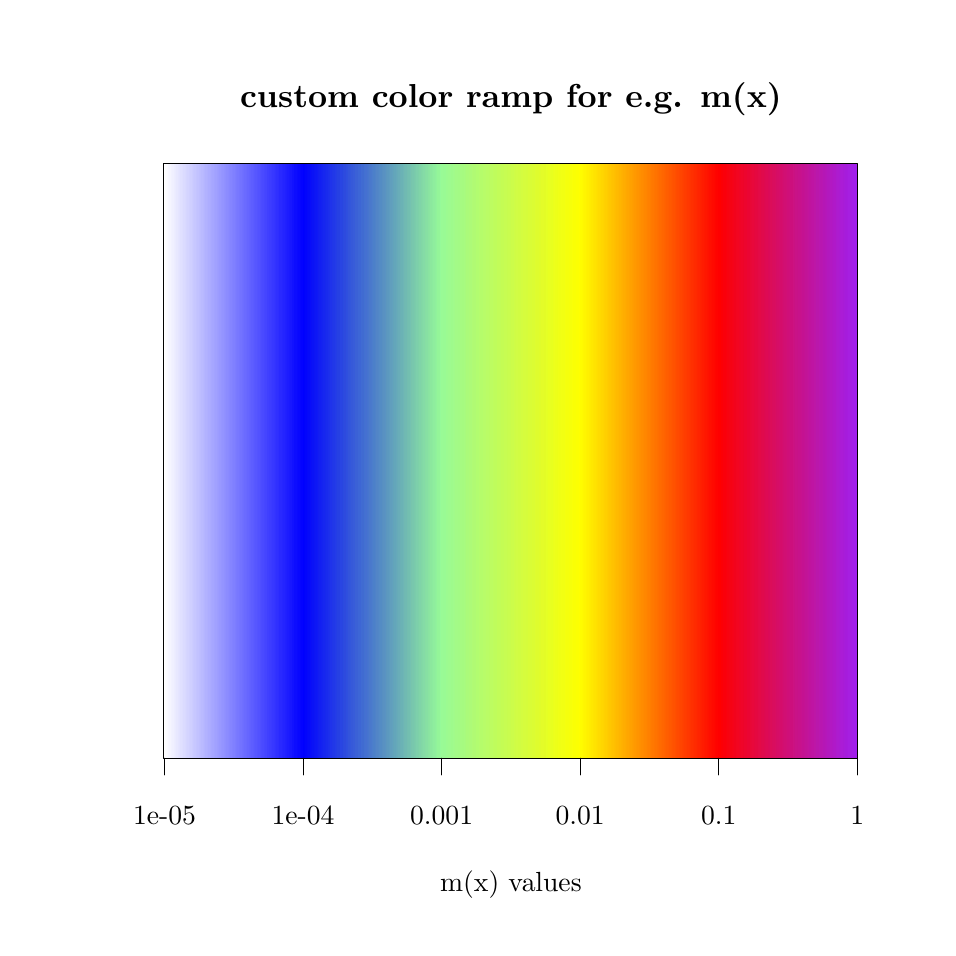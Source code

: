 % Created by tikzDevice version 0.6.1 on 2011-11-18 11:28:06
% !TEX encoding = UTF-8 Unicode
\begin{tikzpicture}[x=1pt,y=1pt]
\definecolor[named]{drawColor}{rgb}{0.00,0.00,0.00}
\definecolor[named]{fillColor}{rgb}{1.00,1.00,1.00}
\fill[color=fillColor,] (0,0) rectangle (325.21,325.21);
\begin{scope}
\path[clip] (  0.00,  0.00) rectangle (325.21,325.21);
\definecolor[named]{drawColor}{rgb}{0.13,0.00,0.33}
\definecolor[named]{drawColor}{rgb}{0.00,0.00,0.00}

\node[color=drawColor,anchor=base,inner sep=0pt, outer sep=0pt, scale=  1.20] at (174.61,296.47) {\bfseries custom color ramp for e.g. m(x)%
};

\node[color=drawColor,anchor=base,inner sep=0pt, outer sep=0pt, scale=  1.00] at (174.61, 13.20) {m(x) values%
};
\end{scope}
\begin{scope}
\path[clip] ( 49.20, 61.20) rectangle (300.01,276.01);
\definecolor[named]{drawColor}{rgb}{0.13,0.00,0.33}
\definecolor[named]{fillColor}{rgb}{1.00,1.00,1.00}

\draw[fill=fillColor,draw opacity=0.00,] ( 49.20, 61.20) rectangle ( 49.70,276.01);
\definecolor[named]{fillColor}{rgb}{0.99,0.99,1.00}

\draw[fill=fillColor,draw opacity=0.00,] ( 49.70, 61.20) rectangle ( 50.20,276.01);
\definecolor[named]{fillColor}{rgb}{0.98,0.98,1.00}

\draw[fill=fillColor,draw opacity=0.00,] ( 50.20, 61.20) rectangle ( 50.70,276.01);
\definecolor[named]{fillColor}{rgb}{0.97,0.97,1.00}

\draw[fill=fillColor,draw opacity=0.00,] ( 50.70, 61.20) rectangle ( 51.21,276.01);
\definecolor[named]{fillColor}{rgb}{0.96,0.96,1.00}

\draw[fill=fillColor,draw opacity=0.00,] ( 51.21, 61.20) rectangle ( 51.71,276.01);
\definecolor[named]{fillColor}{rgb}{0.95,0.95,1.00}

\draw[fill=fillColor,draw opacity=0.00,] ( 51.71, 61.20) rectangle ( 52.21,276.01);
\definecolor[named]{fillColor}{rgb}{0.94,0.94,1.00}

\draw[fill=fillColor,draw opacity=0.00,] ( 52.21, 61.20) rectangle ( 52.71,276.01);
\definecolor[named]{fillColor}{rgb}{0.93,0.93,1.00}

\draw[fill=fillColor,draw opacity=0.00,] ( 52.71, 61.20) rectangle ( 53.21,276.01);
\definecolor[named]{fillColor}{rgb}{0.92,0.92,1.00}

\draw[fill=fillColor,draw opacity=0.00,] ( 53.21, 61.20) rectangle ( 53.71,276.01);
\definecolor[named]{fillColor}{rgb}{0.91,0.91,1.00}

\draw[fill=fillColor,draw opacity=0.00,] ( 53.71, 61.20) rectangle ( 54.22,276.01);
\definecolor[named]{fillColor}{rgb}{0.90,0.90,1.00}

\draw[fill=fillColor,draw opacity=0.00,] ( 54.22, 61.20) rectangle ( 54.72,276.01);
\definecolor[named]{fillColor}{rgb}{0.89,0.89,1.00}

\draw[fill=fillColor,draw opacity=0.00,] ( 54.72, 61.20) rectangle ( 55.22,276.01);
\definecolor[named]{fillColor}{rgb}{0.88,0.88,1.00}

\draw[fill=fillColor,draw opacity=0.00,] ( 55.22, 61.20) rectangle ( 55.72,276.01);
\definecolor[named]{fillColor}{rgb}{0.87,0.87,1.00}

\draw[fill=fillColor,draw opacity=0.00,] ( 55.72, 61.20) rectangle ( 56.22,276.01);
\definecolor[named]{fillColor}{rgb}{0.86,0.86,1.00}

\draw[fill=fillColor,draw opacity=0.00,] ( 56.22, 61.20) rectangle ( 56.72,276.01);
\definecolor[named]{fillColor}{rgb}{0.85,0.85,1.00}

\draw[fill=fillColor,draw opacity=0.00,] ( 56.72, 61.20) rectangle ( 57.23,276.01);
\definecolor[named]{fillColor}{rgb}{0.84,0.84,1.00}

\draw[fill=fillColor,draw opacity=0.00,] ( 57.23, 61.20) rectangle ( 57.73,276.01);
\definecolor[named]{fillColor}{rgb}{0.83,0.83,1.00}

\draw[fill=fillColor,draw opacity=0.00,] ( 57.73, 61.20) rectangle ( 58.23,276.01);
\definecolor[named]{fillColor}{rgb}{0.82,0.82,1.00}

\draw[fill=fillColor,draw opacity=0.00,] ( 58.23, 61.20) rectangle ( 58.73,276.01);
\definecolor[named]{fillColor}{rgb}{0.81,0.81,1.00}

\draw[fill=fillColor,draw opacity=0.00,] ( 58.73, 61.20) rectangle ( 59.23,276.01);
\definecolor[named]{fillColor}{rgb}{0.80,0.80,1.00}

\draw[fill=fillColor,draw opacity=0.00,] ( 59.23, 61.20) rectangle ( 59.73,276.01);
\definecolor[named]{fillColor}{rgb}{0.79,0.79,1.00}

\draw[fill=fillColor,draw opacity=0.00,] ( 59.73, 61.20) rectangle ( 60.24,276.01);
\definecolor[named]{fillColor}{rgb}{0.78,0.78,1.00}

\draw[fill=fillColor,draw opacity=0.00,] ( 60.24, 61.20) rectangle ( 60.74,276.01);
\definecolor[named]{fillColor}{rgb}{0.77,0.77,1.00}

\draw[fill=fillColor,draw opacity=0.00,] ( 60.74, 61.20) rectangle ( 61.24,276.01);
\definecolor[named]{fillColor}{rgb}{0.76,0.76,1.00}

\draw[fill=fillColor,draw opacity=0.00,] ( 61.24, 61.20) rectangle ( 61.74,276.01);
\definecolor[named]{fillColor}{rgb}{0.75,0.75,1.00}

\draw[fill=fillColor,draw opacity=0.00,] ( 61.74, 61.20) rectangle ( 62.24,276.01);
\definecolor[named]{fillColor}{rgb}{0.74,0.74,1.00}

\draw[fill=fillColor,draw opacity=0.00,] ( 62.24, 61.20) rectangle ( 62.74,276.01);
\definecolor[named]{fillColor}{rgb}{0.73,0.73,1.00}

\draw[fill=fillColor,draw opacity=0.00,] ( 62.74, 61.20) rectangle ( 63.25,276.01);
\definecolor[named]{fillColor}{rgb}{0.72,0.72,1.00}

\draw[fill=fillColor,draw opacity=0.00,] ( 63.25, 61.20) rectangle ( 63.75,276.01);
\definecolor[named]{fillColor}{rgb}{0.71,0.71,1.00}

\draw[fill=fillColor,draw opacity=0.00,] ( 63.75, 61.20) rectangle ( 64.25,276.01);
\definecolor[named]{fillColor}{rgb}{0.70,0.70,1.00}

\draw[fill=fillColor,draw opacity=0.00,] ( 64.25, 61.20) rectangle ( 64.75,276.01);
\definecolor[named]{fillColor}{rgb}{0.69,0.69,1.00}

\draw[fill=fillColor,draw opacity=0.00,] ( 64.75, 61.20) rectangle ( 65.25,276.01);
\definecolor[named]{fillColor}{rgb}{0.68,0.68,1.00}

\draw[fill=fillColor,draw opacity=0.00,] ( 65.25, 61.20) rectangle ( 65.75,276.01);
\definecolor[named]{fillColor}{rgb}{0.67,0.67,1.00}

\draw[fill=fillColor,draw opacity=0.00,] ( 65.75, 61.20) rectangle ( 66.26,276.01);
\definecolor[named]{fillColor}{rgb}{0.66,0.66,1.00}

\draw[fill=fillColor,draw opacity=0.00,] ( 66.26, 61.20) rectangle ( 66.76,276.01);
\definecolor[named]{fillColor}{rgb}{0.65,0.65,1.00}

\draw[fill=fillColor,draw opacity=0.00,] ( 66.76, 61.20) rectangle ( 67.26,276.01);
\definecolor[named]{fillColor}{rgb}{0.64,0.64,1.00}

\draw[fill=fillColor,draw opacity=0.00,] ( 67.26, 61.20) rectangle ( 67.76,276.01);
\definecolor[named]{fillColor}{rgb}{0.63,0.63,1.00}

\draw[fill=fillColor,draw opacity=0.00,] ( 67.76, 61.20) rectangle ( 68.26,276.01);
\definecolor[named]{fillColor}{rgb}{0.62,0.62,1.00}

\draw[fill=fillColor,draw opacity=0.00,] ( 68.26, 61.20) rectangle ( 68.76,276.01);
\definecolor[named]{fillColor}{rgb}{0.61,0.61,1.00}

\draw[fill=fillColor,draw opacity=0.00,] ( 68.76, 61.20) rectangle ( 69.27,276.01);
\definecolor[named]{fillColor}{rgb}{0.60,0.60,1.00}

\draw[fill=fillColor,draw opacity=0.00,] ( 69.27, 61.20) rectangle ( 69.77,276.01);
\definecolor[named]{fillColor}{rgb}{0.59,0.59,1.00}

\draw[fill=fillColor,draw opacity=0.00,] ( 69.77, 61.20) rectangle ( 70.27,276.01);
\definecolor[named]{fillColor}{rgb}{0.58,0.58,1.00}

\draw[fill=fillColor,draw opacity=0.00,] ( 70.27, 61.20) rectangle ( 70.77,276.01);
\definecolor[named]{fillColor}{rgb}{0.57,0.57,1.00}

\draw[fill=fillColor,draw opacity=0.00,] ( 70.77, 61.20) rectangle ( 71.27,276.01);
\definecolor[named]{fillColor}{rgb}{0.56,0.56,1.00}

\draw[fill=fillColor,draw opacity=0.00,] ( 71.27, 61.20) rectangle ( 71.77,276.01);
\definecolor[named]{fillColor}{rgb}{0.55,0.55,1.00}

\draw[fill=fillColor,draw opacity=0.00,] ( 71.77, 61.20) rectangle ( 72.27,276.01);
\definecolor[named]{fillColor}{rgb}{0.54,0.54,1.00}

\draw[fill=fillColor,draw opacity=0.00,] ( 72.27, 61.20) rectangle ( 72.78,276.01);
\definecolor[named]{fillColor}{rgb}{0.53,0.53,1.00}

\draw[fill=fillColor,draw opacity=0.00,] ( 72.78, 61.20) rectangle ( 73.28,276.01);
\definecolor[named]{fillColor}{rgb}{0.52,0.52,1.00}

\draw[fill=fillColor,draw opacity=0.00,] ( 73.28, 61.20) rectangle ( 73.78,276.01);
\definecolor[named]{fillColor}{rgb}{0.51,0.51,1.00}

\draw[fill=fillColor,draw opacity=0.00,] ( 73.78, 61.20) rectangle ( 74.28,276.01);
\definecolor[named]{fillColor}{rgb}{0.50,0.50,1.00}

\draw[fill=fillColor,draw opacity=0.00,] ( 74.28, 61.20) rectangle ( 74.78,276.01);
\definecolor[named]{fillColor}{rgb}{0.49,0.49,1.00}

\draw[fill=fillColor,draw opacity=0.00,] ( 74.78, 61.20) rectangle ( 75.28,276.01);
\definecolor[named]{fillColor}{rgb}{0.48,0.48,1.00}

\draw[fill=fillColor,draw opacity=0.00,] ( 75.28, 61.20) rectangle ( 75.79,276.01);
\definecolor[named]{fillColor}{rgb}{0.47,0.47,1.00}

\draw[fill=fillColor,draw opacity=0.00,] ( 75.79, 61.20) rectangle ( 76.29,276.01);
\definecolor[named]{fillColor}{rgb}{0.46,0.46,1.00}

\draw[fill=fillColor,draw opacity=0.00,] ( 76.29, 61.20) rectangle ( 76.79,276.01);
\definecolor[named]{fillColor}{rgb}{0.45,0.45,1.00}

\draw[fill=fillColor,draw opacity=0.00,] ( 76.79, 61.20) rectangle ( 77.29,276.01);
\definecolor[named]{fillColor}{rgb}{0.44,0.44,1.00}

\draw[fill=fillColor,draw opacity=0.00,] ( 77.29, 61.20) rectangle ( 77.79,276.01);
\definecolor[named]{fillColor}{rgb}{0.43,0.43,1.00}

\draw[fill=fillColor,draw opacity=0.00,] ( 77.79, 61.20) rectangle ( 78.29,276.01);
\definecolor[named]{fillColor}{rgb}{0.42,0.42,1.00}

\draw[fill=fillColor,draw opacity=0.00,] ( 78.29, 61.20) rectangle ( 78.80,276.01);
\definecolor[named]{fillColor}{rgb}{0.41,0.41,1.00}

\draw[fill=fillColor,draw opacity=0.00,] ( 78.80, 61.20) rectangle ( 79.30,276.01);
\definecolor[named]{fillColor}{rgb}{0.40,0.40,1.00}

\draw[fill=fillColor,draw opacity=0.00,] ( 79.30, 61.20) rectangle ( 79.80,276.01);
\definecolor[named]{fillColor}{rgb}{0.39,0.39,1.00}

\draw[fill=fillColor,draw opacity=0.00,] ( 79.80, 61.20) rectangle ( 80.30,276.01);
\definecolor[named]{fillColor}{rgb}{0.38,0.38,1.00}

\draw[fill=fillColor,draw opacity=0.00,] ( 80.30, 61.20) rectangle ( 80.80,276.01);
\definecolor[named]{fillColor}{rgb}{0.37,0.37,1.00}

\draw[fill=fillColor,draw opacity=0.00,] ( 80.80, 61.20) rectangle ( 81.30,276.01);
\definecolor[named]{fillColor}{rgb}{0.36,0.36,1.00}

\draw[fill=fillColor,draw opacity=0.00,] ( 81.30, 61.20) rectangle ( 81.81,276.01);
\definecolor[named]{fillColor}{rgb}{0.35,0.35,1.00}

\draw[fill=fillColor,draw opacity=0.00,] ( 81.81, 61.20) rectangle ( 82.31,276.01);
\definecolor[named]{fillColor}{rgb}{0.34,0.34,1.00}

\draw[fill=fillColor,draw opacity=0.00,] ( 82.31, 61.20) rectangle ( 82.81,276.01);
\definecolor[named]{fillColor}{rgb}{0.33,0.33,1.00}

\draw[fill=fillColor,draw opacity=0.00,] ( 82.81, 61.20) rectangle ( 83.31,276.01);
\definecolor[named]{fillColor}{rgb}{0.32,0.32,1.00}

\draw[fill=fillColor,draw opacity=0.00,] ( 83.31, 61.20) rectangle ( 83.81,276.01);
\definecolor[named]{fillColor}{rgb}{0.31,0.31,1.00}

\draw[fill=fillColor,draw opacity=0.00,] ( 83.81, 61.20) rectangle ( 84.31,276.01);
\definecolor[named]{fillColor}{rgb}{0.30,0.30,1.00}

\draw[fill=fillColor,draw opacity=0.00,] ( 84.31, 61.20) rectangle ( 84.82,276.01);
\definecolor[named]{fillColor}{rgb}{0.29,0.29,1.00}

\draw[fill=fillColor,draw opacity=0.00,] ( 84.82, 61.20) rectangle ( 85.32,276.01);
\definecolor[named]{fillColor}{rgb}{0.28,0.28,1.00}

\draw[fill=fillColor,draw opacity=0.00,] ( 85.32, 61.20) rectangle ( 85.82,276.01);
\definecolor[named]{fillColor}{rgb}{0.27,0.27,1.00}

\draw[fill=fillColor,draw opacity=0.00,] ( 85.82, 61.20) rectangle ( 86.32,276.01);
\definecolor[named]{fillColor}{rgb}{0.25,0.25,1.00}

\draw[fill=fillColor,draw opacity=0.00,] ( 86.32, 61.20) rectangle ( 86.82,276.01);
\definecolor[named]{fillColor}{rgb}{0.25,0.25,1.00}

\draw[fill=fillColor,draw opacity=0.00,] ( 86.82, 61.20) rectangle ( 87.32,276.01);
\definecolor[named]{fillColor}{rgb}{0.24,0.24,1.00}

\draw[fill=fillColor,draw opacity=0.00,] ( 87.32, 61.20) rectangle ( 87.83,276.01);
\definecolor[named]{fillColor}{rgb}{0.23,0.23,1.00}

\draw[fill=fillColor,draw opacity=0.00,] ( 87.83, 61.20) rectangle ( 88.33,276.01);
\definecolor[named]{fillColor}{rgb}{0.22,0.22,1.00}

\draw[fill=fillColor,draw opacity=0.00,] ( 88.33, 61.20) rectangle ( 88.83,276.01);
\definecolor[named]{fillColor}{rgb}{0.21,0.21,1.00}

\draw[fill=fillColor,draw opacity=0.00,] ( 88.83, 61.20) rectangle ( 89.33,276.01);
\definecolor[named]{fillColor}{rgb}{0.20,0.20,1.00}

\draw[fill=fillColor,draw opacity=0.00,] ( 89.33, 61.20) rectangle ( 89.83,276.01);
\definecolor[named]{fillColor}{rgb}{0.19,0.19,1.00}

\draw[fill=fillColor,draw opacity=0.00,] ( 89.83, 61.20) rectangle ( 90.33,276.01);
\definecolor[named]{fillColor}{rgb}{0.18,0.18,1.00}

\draw[fill=fillColor,draw opacity=0.00,] ( 90.33, 61.20) rectangle ( 90.84,276.01);
\definecolor[named]{fillColor}{rgb}{0.16,0.16,1.00}

\draw[fill=fillColor,draw opacity=0.00,] ( 90.84, 61.20) rectangle ( 91.34,276.01);
\definecolor[named]{fillColor}{rgb}{0.16,0.16,1.00}

\draw[fill=fillColor,draw opacity=0.00,] ( 91.34, 61.20) rectangle ( 91.84,276.01);
\definecolor[named]{fillColor}{rgb}{0.15,0.15,1.00}

\draw[fill=fillColor,draw opacity=0.00,] ( 91.84, 61.20) rectangle ( 92.34,276.01);
\definecolor[named]{fillColor}{rgb}{0.14,0.14,1.00}

\draw[fill=fillColor,draw opacity=0.00,] ( 92.34, 61.20) rectangle ( 92.84,276.01);
\definecolor[named]{fillColor}{rgb}{0.13,0.13,1.00}

\draw[fill=fillColor,draw opacity=0.00,] ( 92.84, 61.20) rectangle ( 93.34,276.01);
\definecolor[named]{fillColor}{rgb}{0.12,0.12,1.00}

\draw[fill=fillColor,draw opacity=0.00,] ( 93.34, 61.20) rectangle ( 93.85,276.01);
\definecolor[named]{fillColor}{rgb}{0.11,0.11,1.00}

\draw[fill=fillColor,draw opacity=0.00,] ( 93.85, 61.20) rectangle ( 94.35,276.01);
\definecolor[named]{fillColor}{rgb}{0.10,0.10,1.00}

\draw[fill=fillColor,draw opacity=0.00,] ( 94.35, 61.20) rectangle ( 94.85,276.01);
\definecolor[named]{fillColor}{rgb}{0.09,0.09,1.00}

\draw[fill=fillColor,draw opacity=0.00,] ( 94.85, 61.20) rectangle ( 95.35,276.01);
\definecolor[named]{fillColor}{rgb}{0.07,0.07,1.00}

\draw[fill=fillColor,draw opacity=0.00,] ( 95.35, 61.20) rectangle ( 95.85,276.01);
\definecolor[named]{fillColor}{rgb}{0.07,0.07,1.00}

\draw[fill=fillColor,draw opacity=0.00,] ( 95.85, 61.20) rectangle ( 96.35,276.01);
\definecolor[named]{fillColor}{rgb}{0.05,0.05,1.00}

\draw[fill=fillColor,draw opacity=0.00,] ( 96.35, 61.20) rectangle ( 96.85,276.01);
\definecolor[named]{fillColor}{rgb}{0.05,0.05,1.00}

\draw[fill=fillColor,draw opacity=0.00,] ( 96.85, 61.20) rectangle ( 97.36,276.01);
\definecolor[named]{fillColor}{rgb}{0.04,0.04,1.00}

\draw[fill=fillColor,draw opacity=0.00,] ( 97.36, 61.20) rectangle ( 97.86,276.01);
\definecolor[named]{fillColor}{rgb}{0.03,0.03,1.00}

\draw[fill=fillColor,draw opacity=0.00,] ( 97.86, 61.20) rectangle ( 98.36,276.01);
\definecolor[named]{fillColor}{rgb}{0.02,0.02,1.00}

\draw[fill=fillColor,draw opacity=0.00,] ( 98.36, 61.20) rectangle ( 98.86,276.01);
\definecolor[named]{fillColor}{rgb}{0.01,0.01,1.00}

\draw[fill=fillColor,draw opacity=0.00,] ( 98.86, 61.20) rectangle ( 99.36,276.01);
\definecolor[named]{fillColor}{rgb}{0.00,0.00,1.00}

\draw[fill=fillColor,draw opacity=0.00,] ( 99.36, 61.20) rectangle ( 99.86,276.01);
\definecolor[named]{fillColor}{rgb}{0.00,0.01,0.99}

\draw[fill=fillColor,draw opacity=0.00,] ( 99.86, 61.20) rectangle (100.37,276.01);
\definecolor[named]{fillColor}{rgb}{0.01,0.02,0.99}

\draw[fill=fillColor,draw opacity=0.00,] (100.37, 61.20) rectangle (100.87,276.01);
\definecolor[named]{fillColor}{rgb}{0.02,0.03,0.98}

\draw[fill=fillColor,draw opacity=0.00,] (100.87, 61.20) rectangle (101.37,276.01);
\definecolor[named]{fillColor}{rgb}{0.02,0.04,0.98}

\draw[fill=fillColor,draw opacity=0.00,] (101.37, 61.20) rectangle (101.87,276.01);
\definecolor[named]{fillColor}{rgb}{0.03,0.05,0.98}

\draw[fill=fillColor,draw opacity=0.00,] (101.87, 61.20) rectangle (102.37,276.01);
\definecolor[named]{fillColor}{rgb}{0.04,0.06,0.97}

\draw[fill=fillColor,draw opacity=0.00,] (102.37, 61.20) rectangle (102.87,276.01);
\definecolor[named]{fillColor}{rgb}{0.04,0.07,0.97}

\draw[fill=fillColor,draw opacity=0.00,] (102.87, 61.20) rectangle (103.38,276.01);
\definecolor[named]{fillColor}{rgb}{0.05,0.08,0.96}

\draw[fill=fillColor,draw opacity=0.00,] (103.38, 61.20) rectangle (103.88,276.01);
\definecolor[named]{fillColor}{rgb}{0.05,0.09,0.96}

\draw[fill=fillColor,draw opacity=0.00,] (103.88, 61.20) rectangle (104.38,276.01);
\definecolor[named]{fillColor}{rgb}{0.06,0.10,0.96}

\draw[fill=fillColor,draw opacity=0.00,] (104.38, 61.20) rectangle (104.88,276.01);
\definecolor[named]{fillColor}{rgb}{0.07,0.11,0.95}

\draw[fill=fillColor,draw opacity=0.00,] (104.88, 61.20) rectangle (105.38,276.01);
\definecolor[named]{fillColor}{rgb}{0.07,0.12,0.95}

\draw[fill=fillColor,draw opacity=0.00,] (105.38, 61.20) rectangle (105.88,276.01);
\definecolor[named]{fillColor}{rgb}{0.08,0.13,0.95}

\draw[fill=fillColor,draw opacity=0.00,] (105.88, 61.20) rectangle (106.39,276.01);
\definecolor[named]{fillColor}{rgb}{0.08,0.14,0.94}

\draw[fill=fillColor,draw opacity=0.00,] (106.39, 61.20) rectangle (106.89,276.01);
\definecolor[named]{fillColor}{rgb}{0.09,0.15,0.94}

\draw[fill=fillColor,draw opacity=0.00,] (106.89, 61.20) rectangle (107.39,276.01);
\definecolor[named]{fillColor}{rgb}{0.09,0.16,0.93}

\draw[fill=fillColor,draw opacity=0.00,] (107.39, 61.20) rectangle (107.89,276.01);
\definecolor[named]{fillColor}{rgb}{0.10,0.17,0.93}

\draw[fill=fillColor,draw opacity=0.00,] (107.89, 61.20) rectangle (108.39,276.01);
\definecolor[named]{fillColor}{rgb}{0.11,0.18,0.93}

\draw[fill=fillColor,draw opacity=0.00,] (108.39, 61.20) rectangle (108.89,276.01);
\definecolor[named]{fillColor}{rgb}{0.11,0.19,0.92}

\draw[fill=fillColor,draw opacity=0.00,] (108.89, 61.20) rectangle (109.40,276.01);
\definecolor[named]{fillColor}{rgb}{0.12,0.20,0.92}

\draw[fill=fillColor,draw opacity=0.00,] (109.40, 61.20) rectangle (109.90,276.01);
\definecolor[named]{fillColor}{rgb}{0.13,0.21,0.91}

\draw[fill=fillColor,draw opacity=0.00,] (109.90, 61.20) rectangle (110.40,276.01);
\definecolor[named]{fillColor}{rgb}{0.13,0.22,0.91}

\draw[fill=fillColor,draw opacity=0.00,] (110.40, 61.20) rectangle (110.90,276.01);
\definecolor[named]{fillColor}{rgb}{0.14,0.23,0.91}

\draw[fill=fillColor,draw opacity=0.00,] (110.90, 61.20) rectangle (111.40,276.01);
\definecolor[named]{fillColor}{rgb}{0.14,0.24,0.90}

\draw[fill=fillColor,draw opacity=0.00,] (111.40, 61.20) rectangle (111.90,276.01);
\definecolor[named]{fillColor}{rgb}{0.15,0.25,0.89}

\draw[fill=fillColor,draw opacity=0.00,] (111.90, 61.20) rectangle (112.41,276.01);
\definecolor[named]{fillColor}{rgb}{0.15,0.25,0.89}

\draw[fill=fillColor,draw opacity=0.00,] (112.41, 61.20) rectangle (112.91,276.01);
\definecolor[named]{fillColor}{rgb}{0.16,0.27,0.89}

\draw[fill=fillColor,draw opacity=0.00,] (112.91, 61.20) rectangle (113.41,276.01);
\definecolor[named]{fillColor}{rgb}{0.16,0.27,0.88}

\draw[fill=fillColor,draw opacity=0.00,] (113.41, 61.20) rectangle (113.91,276.01);
\definecolor[named]{fillColor}{rgb}{0.17,0.29,0.88}

\draw[fill=fillColor,draw opacity=0.00,] (113.91, 61.20) rectangle (114.41,276.01);
\definecolor[named]{fillColor}{rgb}{0.18,0.29,0.87}

\draw[fill=fillColor,draw opacity=0.00,] (114.41, 61.20) rectangle (114.91,276.01);
\definecolor[named]{fillColor}{rgb}{0.18,0.31,0.87}

\draw[fill=fillColor,draw opacity=0.00,] (114.91, 61.20) rectangle (115.42,276.01);
\definecolor[named]{fillColor}{rgb}{0.19,0.31,0.87}

\draw[fill=fillColor,draw opacity=0.00,] (115.42, 61.20) rectangle (115.92,276.01);
\definecolor[named]{fillColor}{rgb}{0.20,0.33,0.86}

\draw[fill=fillColor,draw opacity=0.00,] (115.92, 61.20) rectangle (116.42,276.01);
\definecolor[named]{fillColor}{rgb}{0.20,0.34,0.86}

\draw[fill=fillColor,draw opacity=0.00,] (116.42, 61.20) rectangle (116.92,276.01);
\definecolor[named]{fillColor}{rgb}{0.21,0.35,0.85}

\draw[fill=fillColor,draw opacity=0.00,] (116.92, 61.20) rectangle (117.42,276.01);
\definecolor[named]{fillColor}{rgb}{0.22,0.36,0.85}

\draw[fill=fillColor,draw opacity=0.00,] (117.42, 61.20) rectangle (117.92,276.01);
\definecolor[named]{fillColor}{rgb}{0.22,0.36,0.85}

\draw[fill=fillColor,draw opacity=0.00,] (117.92, 61.20) rectangle (118.42,276.01);
\definecolor[named]{fillColor}{rgb}{0.23,0.38,0.84}

\draw[fill=fillColor,draw opacity=0.00,] (118.42, 61.20) rectangle (118.93,276.01);
\definecolor[named]{fillColor}{rgb}{0.23,0.38,0.84}

\draw[fill=fillColor,draw opacity=0.00,] (118.93, 61.20) rectangle (119.43,276.01);
\definecolor[named]{fillColor}{rgb}{0.24,0.40,0.84}

\draw[fill=fillColor,draw opacity=0.00,] (119.43, 61.20) rectangle (119.93,276.01);
\definecolor[named]{fillColor}{rgb}{0.24,0.40,0.83}

\draw[fill=fillColor,draw opacity=0.00,] (119.93, 61.20) rectangle (120.43,276.01);
\definecolor[named]{fillColor}{rgb}{0.25,0.42,0.83}

\draw[fill=fillColor,draw opacity=0.00,] (120.43, 61.20) rectangle (120.93,276.01);
\definecolor[named]{fillColor}{rgb}{0.25,0.42,0.82}

\draw[fill=fillColor,draw opacity=0.00,] (120.93, 61.20) rectangle (121.43,276.01);
\definecolor[named]{fillColor}{rgb}{0.26,0.44,0.82}

\draw[fill=fillColor,draw opacity=0.00,] (121.43, 61.20) rectangle (121.94,276.01);
\definecolor[named]{fillColor}{rgb}{0.27,0.44,0.82}

\draw[fill=fillColor,draw opacity=0.00,] (121.94, 61.20) rectangle (122.44,276.01);
\definecolor[named]{fillColor}{rgb}{0.27,0.45,0.81}

\draw[fill=fillColor,draw opacity=0.00,] (122.44, 61.20) rectangle (122.94,276.01);
\definecolor[named]{fillColor}{rgb}{0.28,0.46,0.81}

\draw[fill=fillColor,draw opacity=0.00,] (122.94, 61.20) rectangle (123.44,276.01);
\definecolor[named]{fillColor}{rgb}{0.29,0.47,0.80}

\draw[fill=fillColor,draw opacity=0.00,] (123.44, 61.20) rectangle (123.94,276.01);
\definecolor[named]{fillColor}{rgb}{0.29,0.48,0.80}

\draw[fill=fillColor,draw opacity=0.00,] (123.94, 61.20) rectangle (124.44,276.01);
\definecolor[named]{fillColor}{rgb}{0.30,0.49,0.80}

\draw[fill=fillColor,draw opacity=0.00,] (124.44, 61.20) rectangle (124.95,276.01);
\definecolor[named]{fillColor}{rgb}{0.30,0.50,0.79}

\draw[fill=fillColor,draw opacity=0.00,] (124.95, 61.20) rectangle (125.45,276.01);
\definecolor[named]{fillColor}{rgb}{0.31,0.51,0.79}

\draw[fill=fillColor,draw opacity=0.00,] (125.45, 61.20) rectangle (125.95,276.01);
\definecolor[named]{fillColor}{rgb}{0.32,0.52,0.78}

\draw[fill=fillColor,draw opacity=0.00,] (125.95, 61.20) rectangle (126.45,276.01);
\definecolor[named]{fillColor}{rgb}{0.32,0.53,0.78}

\draw[fill=fillColor,draw opacity=0.00,] (126.45, 61.20) rectangle (126.95,276.01);
\definecolor[named]{fillColor}{rgb}{0.33,0.54,0.78}

\draw[fill=fillColor,draw opacity=0.00,] (126.95, 61.20) rectangle (127.45,276.01);
\definecolor[named]{fillColor}{rgb}{0.33,0.55,0.77}

\draw[fill=fillColor,draw opacity=0.00,] (127.45, 61.20) rectangle (127.96,276.01);
\definecolor[named]{fillColor}{rgb}{0.34,0.56,0.76}

\draw[fill=fillColor,draw opacity=0.00,] (127.96, 61.20) rectangle (128.46,276.01);
\definecolor[named]{fillColor}{rgb}{0.35,0.57,0.76}

\draw[fill=fillColor,draw opacity=0.00,] (128.46, 61.20) rectangle (128.96,276.01);
\definecolor[named]{fillColor}{rgb}{0.35,0.58,0.76}

\draw[fill=fillColor,draw opacity=0.00,] (128.96, 61.20) rectangle (129.46,276.01);
\definecolor[named]{fillColor}{rgb}{0.36,0.59,0.75}

\draw[fill=fillColor,draw opacity=0.00,] (129.46, 61.20) rectangle (129.96,276.01);
\definecolor[named]{fillColor}{rgb}{0.36,0.60,0.75}

\draw[fill=fillColor,draw opacity=0.00,] (129.96, 61.20) rectangle (130.46,276.01);
\definecolor[named]{fillColor}{rgb}{0.37,0.61,0.75}

\draw[fill=fillColor,draw opacity=0.00,] (130.46, 61.20) rectangle (130.97,276.01);
\definecolor[named]{fillColor}{rgb}{0.38,0.62,0.74}

\draw[fill=fillColor,draw opacity=0.00,] (130.97, 61.20) rectangle (131.47,276.01);
\definecolor[named]{fillColor}{rgb}{0.38,0.63,0.74}

\draw[fill=fillColor,draw opacity=0.00,] (131.47, 61.20) rectangle (131.97,276.01);
\definecolor[named]{fillColor}{rgb}{0.39,0.64,0.73}

\draw[fill=fillColor,draw opacity=0.00,] (131.97, 61.20) rectangle (132.47,276.01);
\definecolor[named]{fillColor}{rgb}{0.39,0.65,0.73}

\draw[fill=fillColor,draw opacity=0.00,] (132.47, 61.20) rectangle (132.97,276.01);
\definecolor[named]{fillColor}{rgb}{0.40,0.66,0.73}

\draw[fill=fillColor,draw opacity=0.00,] (132.97, 61.20) rectangle (133.47,276.01);
\definecolor[named]{fillColor}{rgb}{0.40,0.67,0.72}

\draw[fill=fillColor,draw opacity=0.00,] (133.47, 61.20) rectangle (133.98,276.01);
\definecolor[named]{fillColor}{rgb}{0.41,0.68,0.72}

\draw[fill=fillColor,draw opacity=0.00,] (133.98, 61.20) rectangle (134.48,276.01);
\definecolor[named]{fillColor}{rgb}{0.42,0.69,0.71}

\draw[fill=fillColor,draw opacity=0.00,] (134.48, 61.20) rectangle (134.98,276.01);
\definecolor[named]{fillColor}{rgb}{0.42,0.70,0.71}

\draw[fill=fillColor,draw opacity=0.00,] (134.98, 61.20) rectangle (135.48,276.01);
\definecolor[named]{fillColor}{rgb}{0.43,0.71,0.71}

\draw[fill=fillColor,draw opacity=0.00,] (135.48, 61.20) rectangle (135.98,276.01);
\definecolor[named]{fillColor}{rgb}{0.44,0.72,0.70}

\draw[fill=fillColor,draw opacity=0.00,] (135.98, 61.20) rectangle (136.48,276.01);
\definecolor[named]{fillColor}{rgb}{0.44,0.73,0.70}

\draw[fill=fillColor,draw opacity=0.00,] (136.48, 61.20) rectangle (136.99,276.01);
\definecolor[named]{fillColor}{rgb}{0.45,0.74,0.69}

\draw[fill=fillColor,draw opacity=0.00,] (136.99, 61.20) rectangle (137.49,276.01);
\definecolor[named]{fillColor}{rgb}{0.45,0.75,0.69}

\draw[fill=fillColor,draw opacity=0.00,] (137.49, 61.20) rectangle (137.99,276.01);
\definecolor[named]{fillColor}{rgb}{0.46,0.76,0.69}

\draw[fill=fillColor,draw opacity=0.00,] (137.99, 61.20) rectangle (138.49,276.01);
\definecolor[named]{fillColor}{rgb}{0.47,0.77,0.68}

\draw[fill=fillColor,draw opacity=0.00,] (138.49, 61.20) rectangle (138.99,276.01);
\definecolor[named]{fillColor}{rgb}{0.47,0.78,0.68}

\draw[fill=fillColor,draw opacity=0.00,] (138.99, 61.20) rectangle (139.49,276.01);
\definecolor[named]{fillColor}{rgb}{0.48,0.79,0.67}

\draw[fill=fillColor,draw opacity=0.00,] (139.49, 61.20) rectangle (140.00,276.01);
\definecolor[named]{fillColor}{rgb}{0.48,0.80,0.67}

\draw[fill=fillColor,draw opacity=0.00,] (140.00, 61.20) rectangle (140.50,276.01);
\definecolor[named]{fillColor}{rgb}{0.49,0.81,0.67}

\draw[fill=fillColor,draw opacity=0.00,] (140.50, 61.20) rectangle (141.00,276.01);
\definecolor[named]{fillColor}{rgb}{0.49,0.82,0.66}

\draw[fill=fillColor,draw opacity=0.00,] (141.00, 61.20) rectangle (141.50,276.01);
\definecolor[named]{fillColor}{rgb}{0.50,0.83,0.66}

\draw[fill=fillColor,draw opacity=0.00,] (141.50, 61.20) rectangle (142.00,276.01);
\definecolor[named]{fillColor}{rgb}{0.51,0.84,0.65}

\draw[fill=fillColor,draw opacity=0.00,] (142.00, 61.20) rectangle (142.50,276.01);
\definecolor[named]{fillColor}{rgb}{0.51,0.85,0.65}

\draw[fill=fillColor,draw opacity=0.00,] (142.50, 61.20) rectangle (143.00,276.01);
\definecolor[named]{fillColor}{rgb}{0.52,0.86,0.65}

\draw[fill=fillColor,draw opacity=0.00,] (143.00, 61.20) rectangle (143.51,276.01);
\definecolor[named]{fillColor}{rgb}{0.53,0.87,0.64}

\draw[fill=fillColor,draw opacity=0.00,] (143.51, 61.20) rectangle (144.01,276.01);
\definecolor[named]{fillColor}{rgb}{0.53,0.88,0.64}

\draw[fill=fillColor,draw opacity=0.00,] (144.01, 61.20) rectangle (144.51,276.01);
\definecolor[named]{fillColor}{rgb}{0.54,0.89,0.63}

\draw[fill=fillColor,draw opacity=0.00,] (144.51, 61.20) rectangle (145.01,276.01);
\definecolor[named]{fillColor}{rgb}{0.54,0.90,0.63}

\draw[fill=fillColor,draw opacity=0.00,] (145.01, 61.20) rectangle (145.51,276.01);
\definecolor[named]{fillColor}{rgb}{0.55,0.91,0.62}

\draw[fill=fillColor,draw opacity=0.00,] (145.51, 61.20) rectangle (146.01,276.01);
\definecolor[named]{fillColor}{rgb}{0.55,0.92,0.62}

\draw[fill=fillColor,draw opacity=0.00,] (146.01, 61.20) rectangle (146.52,276.01);
\definecolor[named]{fillColor}{rgb}{0.56,0.93,0.62}

\draw[fill=fillColor,draw opacity=0.00,] (146.52, 61.20) rectangle (147.02,276.01);
\definecolor[named]{fillColor}{rgb}{0.56,0.94,0.61}

\draw[fill=fillColor,draw opacity=0.00,] (147.02, 61.20) rectangle (147.52,276.01);
\definecolor[named]{fillColor}{rgb}{0.57,0.95,0.61}

\draw[fill=fillColor,draw opacity=0.00,] (147.52, 61.20) rectangle (148.02,276.01);
\definecolor[named]{fillColor}{rgb}{0.58,0.96,0.60}

\draw[fill=fillColor,draw opacity=0.00,] (148.02, 61.20) rectangle (148.52,276.01);
\definecolor[named]{fillColor}{rgb}{0.58,0.96,0.60}

\draw[fill=fillColor,draw opacity=0.00,] (148.52, 61.20) rectangle (149.02,276.01);
\definecolor[named]{fillColor}{rgb}{0.59,0.98,0.60}

\draw[fill=fillColor,draw opacity=0.00,] (149.02, 61.20) rectangle (149.53,276.01);
\definecolor[named]{fillColor}{rgb}{0.60,0.98,0.59}

\draw[fill=fillColor,draw opacity=0.00,] (149.53, 61.20) rectangle (150.03,276.01);
\definecolor[named]{fillColor}{rgb}{0.60,0.98,0.58}

\draw[fill=fillColor,draw opacity=0.00,] (150.03, 61.20) rectangle (150.53,276.01);
\definecolor[named]{fillColor}{rgb}{0.60,0.98,0.58}

\draw[fill=fillColor,draw opacity=0.00,] (150.53, 61.20) rectangle (151.03,276.01);
\definecolor[named]{fillColor}{rgb}{0.61,0.98,0.57}

\draw[fill=fillColor,draw opacity=0.00,] (151.03, 61.20) rectangle (151.53,276.01);
\definecolor[named]{fillColor}{rgb}{0.61,0.98,0.57}

\draw[fill=fillColor,draw opacity=0.00,] (151.53, 61.20) rectangle (152.03,276.01);
\definecolor[named]{fillColor}{rgb}{0.62,0.98,0.56}

\draw[fill=fillColor,draw opacity=0.00,] (152.03, 61.20) rectangle (152.54,276.01);
\definecolor[named]{fillColor}{rgb}{0.62,0.98,0.56}

\draw[fill=fillColor,draw opacity=0.00,] (152.54, 61.20) rectangle (153.04,276.01);
\definecolor[named]{fillColor}{rgb}{0.62,0.98,0.55}

\draw[fill=fillColor,draw opacity=0.00,] (153.04, 61.20) rectangle (153.54,276.01);
\definecolor[named]{fillColor}{rgb}{0.63,0.98,0.55}

\draw[fill=fillColor,draw opacity=0.00,] (153.54, 61.20) rectangle (154.04,276.01);
\definecolor[named]{fillColor}{rgb}{0.63,0.98,0.54}

\draw[fill=fillColor,draw opacity=0.00,] (154.04, 61.20) rectangle (154.54,276.01);
\definecolor[named]{fillColor}{rgb}{0.64,0.98,0.53}

\draw[fill=fillColor,draw opacity=0.00,] (154.54, 61.20) rectangle (155.04,276.01);
\definecolor[named]{fillColor}{rgb}{0.64,0.98,0.53}

\draw[fill=fillColor,draw opacity=0.00,] (155.04, 61.20) rectangle (155.55,276.01);
\definecolor[named]{fillColor}{rgb}{0.64,0.98,0.52}

\draw[fill=fillColor,draw opacity=0.00,] (155.55, 61.20) rectangle (156.05,276.01);
\definecolor[named]{fillColor}{rgb}{0.65,0.98,0.51}

\draw[fill=fillColor,draw opacity=0.00,] (156.05, 61.20) rectangle (156.55,276.01);
\definecolor[named]{fillColor}{rgb}{0.65,0.98,0.51}

\draw[fill=fillColor,draw opacity=0.00,] (156.55, 61.20) rectangle (157.05,276.01);
\definecolor[named]{fillColor}{rgb}{0.65,0.98,0.50}

\draw[fill=fillColor,draw opacity=0.00,] (157.05, 61.20) rectangle (157.55,276.01);
\definecolor[named]{fillColor}{rgb}{0.66,0.98,0.50}

\draw[fill=fillColor,draw opacity=0.00,] (157.55, 61.20) rectangle (158.05,276.01);
\definecolor[named]{fillColor}{rgb}{0.66,0.98,0.49}

\draw[fill=fillColor,draw opacity=0.00,] (158.05, 61.20) rectangle (158.56,276.01);
\definecolor[named]{fillColor}{rgb}{0.67,0.98,0.48}

\draw[fill=fillColor,draw opacity=0.00,] (158.56, 61.20) rectangle (159.06,276.01);
\definecolor[named]{fillColor}{rgb}{0.67,0.98,0.48}

\draw[fill=fillColor,draw opacity=0.00,] (159.06, 61.20) rectangle (159.56,276.01);
\definecolor[named]{fillColor}{rgb}{0.68,0.98,0.47}

\draw[fill=fillColor,draw opacity=0.00,] (159.56, 61.20) rectangle (160.06,276.01);
\definecolor[named]{fillColor}{rgb}{0.68,0.98,0.47}

\draw[fill=fillColor,draw opacity=0.00,] (160.06, 61.20) rectangle (160.56,276.01);
\definecolor[named]{fillColor}{rgb}{0.69,0.98,0.46}

\draw[fill=fillColor,draw opacity=0.00,] (160.56, 61.20) rectangle (161.06,276.01);
\definecolor[named]{fillColor}{rgb}{0.69,0.98,0.45}

\draw[fill=fillColor,draw opacity=0.00,] (161.06, 61.20) rectangle (161.57,276.01);
\definecolor[named]{fillColor}{rgb}{0.69,0.98,0.45}

\draw[fill=fillColor,draw opacity=0.00,] (161.57, 61.20) rectangle (162.07,276.01);
\definecolor[named]{fillColor}{rgb}{0.70,0.99,0.44}

\draw[fill=fillColor,draw opacity=0.00,] (162.07, 61.20) rectangle (162.57,276.01);
\definecolor[named]{fillColor}{rgb}{0.70,0.99,0.44}

\draw[fill=fillColor,draw opacity=0.00,] (162.57, 61.20) rectangle (163.07,276.01);
\definecolor[named]{fillColor}{rgb}{0.71,0.99,0.43}

\draw[fill=fillColor,draw opacity=0.00,] (163.07, 61.20) rectangle (163.57,276.01);
\definecolor[named]{fillColor}{rgb}{0.71,0.99,0.42}

\draw[fill=fillColor,draw opacity=0.00,] (163.57, 61.20) rectangle (164.07,276.01);
\definecolor[named]{fillColor}{rgb}{0.71,0.99,0.42}

\draw[fill=fillColor,draw opacity=0.00,] (164.07, 61.20) rectangle (164.57,276.01);
\definecolor[named]{fillColor}{rgb}{0.72,0.99,0.41}

\draw[fill=fillColor,draw opacity=0.00,] (164.57, 61.20) rectangle (165.08,276.01);
\definecolor[named]{fillColor}{rgb}{0.72,0.99,0.41}

\draw[fill=fillColor,draw opacity=0.00,] (165.08, 61.20) rectangle (165.58,276.01);
\definecolor[named]{fillColor}{rgb}{0.73,0.99,0.40}

\draw[fill=fillColor,draw opacity=0.00,] (165.58, 61.20) rectangle (166.08,276.01);
\definecolor[named]{fillColor}{rgb}{0.73,0.99,0.40}

\draw[fill=fillColor,draw opacity=0.00,] (166.08, 61.20) rectangle (166.58,276.01);
\definecolor[named]{fillColor}{rgb}{0.73,0.99,0.39}

\draw[fill=fillColor,draw opacity=0.00,] (166.58, 61.20) rectangle (167.08,276.01);
\definecolor[named]{fillColor}{rgb}{0.74,0.99,0.38}

\draw[fill=fillColor,draw opacity=0.00,] (167.08, 61.20) rectangle (167.58,276.01);
\definecolor[named]{fillColor}{rgb}{0.74,0.99,0.38}

\draw[fill=fillColor,draw opacity=0.00,] (167.58, 61.20) rectangle (168.09,276.01);
\definecolor[named]{fillColor}{rgb}{0.75,0.99,0.37}

\draw[fill=fillColor,draw opacity=0.00,] (168.09, 61.20) rectangle (168.59,276.01);
\definecolor[named]{fillColor}{rgb}{0.75,0.99,0.36}

\draw[fill=fillColor,draw opacity=0.00,] (168.59, 61.20) rectangle (169.09,276.01);
\definecolor[named]{fillColor}{rgb}{0.75,0.99,0.36}

\draw[fill=fillColor,draw opacity=0.00,] (169.09, 61.20) rectangle (169.59,276.01);
\definecolor[named]{fillColor}{rgb}{0.76,0.99,0.35}

\draw[fill=fillColor,draw opacity=0.00,] (169.59, 61.20) rectangle (170.09,276.01);
\definecolor[named]{fillColor}{rgb}{0.76,0.99,0.35}

\draw[fill=fillColor,draw opacity=0.00,] (170.09, 61.20) rectangle (170.59,276.01);
\definecolor[named]{fillColor}{rgb}{0.76,0.99,0.34}

\draw[fill=fillColor,draw opacity=0.00,] (170.59, 61.20) rectangle (171.10,276.01);
\definecolor[named]{fillColor}{rgb}{0.77,0.99,0.33}

\draw[fill=fillColor,draw opacity=0.00,] (171.10, 61.20) rectangle (171.60,276.01);
\definecolor[named]{fillColor}{rgb}{0.77,0.99,0.33}

\draw[fill=fillColor,draw opacity=0.00,] (171.60, 61.20) rectangle (172.10,276.01);
\definecolor[named]{fillColor}{rgb}{0.78,0.99,0.32}

\draw[fill=fillColor,draw opacity=0.00,] (172.10, 61.20) rectangle (172.60,276.01);
\definecolor[named]{fillColor}{rgb}{0.78,0.99,0.32}

\draw[fill=fillColor,draw opacity=0.00,] (172.60, 61.20) rectangle (173.10,276.01);
\definecolor[named]{fillColor}{rgb}{0.78,0.99,0.31}

\draw[fill=fillColor,draw opacity=0.00,] (173.10, 61.20) rectangle (173.60,276.01);
\definecolor[named]{fillColor}{rgb}{0.79,0.99,0.31}

\draw[fill=fillColor,draw opacity=0.00,] (173.60, 61.20) rectangle (174.11,276.01);
\definecolor[named]{fillColor}{rgb}{0.79,0.99,0.30}

\draw[fill=fillColor,draw opacity=0.00,] (174.11, 61.20) rectangle (174.61,276.01);
\definecolor[named]{fillColor}{rgb}{0.80,0.99,0.29}

\draw[fill=fillColor,draw opacity=0.00,] (174.61, 61.20) rectangle (175.11,276.01);
\definecolor[named]{fillColor}{rgb}{0.80,0.99,0.29}

\draw[fill=fillColor,draw opacity=0.00,] (175.11, 61.20) rectangle (175.61,276.01);
\definecolor[named]{fillColor}{rgb}{0.81,0.99,0.28}

\draw[fill=fillColor,draw opacity=0.00,] (175.61, 61.20) rectangle (176.11,276.01);
\definecolor[named]{fillColor}{rgb}{0.81,0.99,0.27}

\draw[fill=fillColor,draw opacity=0.00,] (176.11, 61.20) rectangle (176.61,276.01);
\definecolor[named]{fillColor}{rgb}{0.82,0.99,0.27}

\draw[fill=fillColor,draw opacity=0.00,] (176.61, 61.20) rectangle (177.12,276.01);
\definecolor[named]{fillColor}{rgb}{0.82,0.99,0.26}

\draw[fill=fillColor,draw opacity=0.00,] (177.12, 61.20) rectangle (177.62,276.01);
\definecolor[named]{fillColor}{rgb}{0.82,0.99,0.26}

\draw[fill=fillColor,draw opacity=0.00,] (177.62, 61.20) rectangle (178.12,276.01);
\definecolor[named]{fillColor}{rgb}{0.83,0.99,0.25}

\draw[fill=fillColor,draw opacity=0.00,] (178.12, 61.20) rectangle (178.62,276.01);
\definecolor[named]{fillColor}{rgb}{0.83,0.99,0.25}

\draw[fill=fillColor,draw opacity=0.00,] (178.62, 61.20) rectangle (179.12,276.01);
\definecolor[named]{fillColor}{rgb}{0.84,0.99,0.24}

\draw[fill=fillColor,draw opacity=0.00,] (179.12, 61.20) rectangle (179.62,276.01);
\definecolor[named]{fillColor}{rgb}{0.84,0.99,0.24}

\draw[fill=fillColor,draw opacity=0.00,] (179.62, 61.20) rectangle (180.13,276.01);
\definecolor[named]{fillColor}{rgb}{0.84,0.99,0.23}

\draw[fill=fillColor,draw opacity=0.00,] (180.13, 61.20) rectangle (180.63,276.01);
\definecolor[named]{fillColor}{rgb}{0.85,0.99,0.22}

\draw[fill=fillColor,draw opacity=0.00,] (180.63, 61.20) rectangle (181.13,276.01);
\definecolor[named]{fillColor}{rgb}{0.85,0.99,0.22}

\draw[fill=fillColor,draw opacity=0.00,] (181.13, 61.20) rectangle (181.63,276.01);
\definecolor[named]{fillColor}{rgb}{0.85,0.99,0.21}

\draw[fill=fillColor,draw opacity=0.00,] (181.63, 61.20) rectangle (182.13,276.01);
\definecolor[named]{fillColor}{rgb}{0.86,0.99,0.20}

\draw[fill=fillColor,draw opacity=0.00,] (182.13, 61.20) rectangle (182.63,276.01);
\definecolor[named]{fillColor}{rgb}{0.86,0.99,0.20}

\draw[fill=fillColor,draw opacity=0.00,] (182.63, 61.20) rectangle (183.14,276.01);
\definecolor[named]{fillColor}{rgb}{0.87,0.99,0.19}

\draw[fill=fillColor,draw opacity=0.00,] (183.14, 61.20) rectangle (183.64,276.01);
\definecolor[named]{fillColor}{rgb}{0.87,0.99,0.18}

\draw[fill=fillColor,draw opacity=0.00,] (183.64, 61.20) rectangle (184.14,276.01);
\definecolor[named]{fillColor}{rgb}{0.87,0.99,0.18}

\draw[fill=fillColor,draw opacity=0.00,] (184.14, 61.20) rectangle (184.64,276.01);
\definecolor[named]{fillColor}{rgb}{0.88,0.99,0.17}

\draw[fill=fillColor,draw opacity=0.00,] (184.64, 61.20) rectangle (185.14,276.01);
\definecolor[named]{fillColor}{rgb}{0.88,0.99,0.17}

\draw[fill=fillColor,draw opacity=0.00,] (185.14, 61.20) rectangle (185.64,276.01);
\definecolor[named]{fillColor}{rgb}{0.89,0.99,0.16}

\draw[fill=fillColor,draw opacity=0.00,] (185.64, 61.20) rectangle (186.14,276.01);
\definecolor[named]{fillColor}{rgb}{0.89,0.99,0.16}

\draw[fill=fillColor,draw opacity=0.00,] (186.14, 61.20) rectangle (186.65,276.01);
\definecolor[named]{fillColor}{rgb}{0.89,0.99,0.15}

\draw[fill=fillColor,draw opacity=0.00,] (186.65, 61.20) rectangle (187.15,276.01);
\definecolor[named]{fillColor}{rgb}{0.90,1.00,0.15}

\draw[fill=fillColor,draw opacity=0.00,] (187.15, 61.20) rectangle (187.65,276.01);
\definecolor[named]{fillColor}{rgb}{0.90,1.00,0.14}

\draw[fill=fillColor,draw opacity=0.00,] (187.65, 61.20) rectangle (188.15,276.01);
\definecolor[named]{fillColor}{rgb}{0.91,1.00,0.13}

\draw[fill=fillColor,draw opacity=0.00,] (188.15, 61.20) rectangle (188.65,276.01);
\definecolor[named]{fillColor}{rgb}{0.91,1.00,0.13}

\draw[fill=fillColor,draw opacity=0.00,] (188.65, 61.20) rectangle (189.15,276.01);
\definecolor[named]{fillColor}{rgb}{0.91,1.00,0.12}

\draw[fill=fillColor,draw opacity=0.00,] (189.15, 61.20) rectangle (189.66,276.01);
\definecolor[named]{fillColor}{rgb}{0.92,1.00,0.11}

\draw[fill=fillColor,draw opacity=0.00,] (189.66, 61.20) rectangle (190.16,276.01);
\definecolor[named]{fillColor}{rgb}{0.93,1.00,0.11}

\draw[fill=fillColor,draw opacity=0.00,] (190.16, 61.20) rectangle (190.66,276.01);
\definecolor[named]{fillColor}{rgb}{0.93,1.00,0.10}

\draw[fill=fillColor,draw opacity=0.00,] (190.66, 61.20) rectangle (191.16,276.01);
\definecolor[named]{fillColor}{rgb}{0.93,1.00,0.09}

\draw[fill=fillColor,draw opacity=0.00,] (191.16, 61.20) rectangle (191.66,276.01);
\definecolor[named]{fillColor}{rgb}{0.94,1.00,0.09}

\draw[fill=fillColor,draw opacity=0.00,] (191.66, 61.20) rectangle (192.16,276.01);
\definecolor[named]{fillColor}{rgb}{0.94,1.00,0.08}

\draw[fill=fillColor,draw opacity=0.00,] (192.16, 61.20) rectangle (192.67,276.01);
\definecolor[named]{fillColor}{rgb}{0.95,1.00,0.08}

\draw[fill=fillColor,draw opacity=0.00,] (192.67, 61.20) rectangle (193.17,276.01);
\definecolor[named]{fillColor}{rgb}{0.95,1.00,0.07}

\draw[fill=fillColor,draw opacity=0.00,] (193.17, 61.20) rectangle (193.67,276.01);
\definecolor[named]{fillColor}{rgb}{0.95,1.00,0.07}

\draw[fill=fillColor,draw opacity=0.00,] (193.67, 61.20) rectangle (194.17,276.01);
\definecolor[named]{fillColor}{rgb}{0.96,1.00,0.06}

\draw[fill=fillColor,draw opacity=0.00,] (194.17, 61.20) rectangle (194.67,276.01);
\definecolor[named]{fillColor}{rgb}{0.96,1.00,0.05}

\draw[fill=fillColor,draw opacity=0.00,] (194.67, 61.20) rectangle (195.17,276.01);
\definecolor[named]{fillColor}{rgb}{0.96,1.00,0.05}

\draw[fill=fillColor,draw opacity=0.00,] (195.17, 61.20) rectangle (195.68,276.01);
\definecolor[named]{fillColor}{rgb}{0.97,1.00,0.04}

\draw[fill=fillColor,draw opacity=0.00,] (195.68, 61.20) rectangle (196.18,276.01);
\definecolor[named]{fillColor}{rgb}{0.97,1.00,0.04}

\draw[fill=fillColor,draw opacity=0.00,] (196.18, 61.20) rectangle (196.68,276.01);
\definecolor[named]{fillColor}{rgb}{0.98,1.00,0.03}

\draw[fill=fillColor,draw opacity=0.00,] (196.68, 61.20) rectangle (197.18,276.01);
\definecolor[named]{fillColor}{rgb}{0.98,1.00,0.02}

\draw[fill=fillColor,draw opacity=0.00,] (197.18, 61.20) rectangle (197.68,276.01);
\definecolor[named]{fillColor}{rgb}{0.98,1.00,0.02}

\draw[fill=fillColor,draw opacity=0.00,] (197.68, 61.20) rectangle (198.18,276.01);
\definecolor[named]{fillColor}{rgb}{0.99,1.00,0.01}

\draw[fill=fillColor,draw opacity=0.00,] (198.18, 61.20) rectangle (198.69,276.01);
\definecolor[named]{fillColor}{rgb}{0.99,1.00,0.01}

\draw[fill=fillColor,draw opacity=0.00,] (198.69, 61.20) rectangle (199.19,276.01);
\definecolor[named]{fillColor}{rgb}{1.00,1.00,0.00}

\draw[fill=fillColor,draw opacity=0.00,] (199.19, 61.20) rectangle (199.69,276.01);
\definecolor[named]{fillColor}{rgb}{1.00,0.99,0.00}

\draw[fill=fillColor,draw opacity=0.00,] (199.69, 61.20) rectangle (200.19,276.01);
\definecolor[named]{fillColor}{rgb}{1.00,0.98,0.00}

\draw[fill=fillColor,draw opacity=0.00,] (200.19, 61.20) rectangle (200.69,276.01);
\definecolor[named]{fillColor}{rgb}{1.00,0.97,0.00}

\draw[fill=fillColor,draw opacity=0.00,] (200.69, 61.20) rectangle (201.19,276.01);
\definecolor[named]{fillColor}{rgb}{1.00,0.96,0.00}

\draw[fill=fillColor,draw opacity=0.00,] (201.19, 61.20) rectangle (201.70,276.01);
\definecolor[named]{fillColor}{rgb}{1.00,0.95,0.00}

\draw[fill=fillColor,draw opacity=0.00,] (201.70, 61.20) rectangle (202.20,276.01);
\definecolor[named]{fillColor}{rgb}{1.00,0.94,0.00}

\draw[fill=fillColor,draw opacity=0.00,] (202.20, 61.20) rectangle (202.70,276.01);
\definecolor[named]{fillColor}{rgb}{1.00,0.93,0.00}

\draw[fill=fillColor,draw opacity=0.00,] (202.70, 61.20) rectangle (203.20,276.01);
\definecolor[named]{fillColor}{rgb}{1.00,0.92,0.00}

\draw[fill=fillColor,draw opacity=0.00,] (203.20, 61.20) rectangle (203.70,276.01);
\definecolor[named]{fillColor}{rgb}{1.00,0.91,0.00}

\draw[fill=fillColor,draw opacity=0.00,] (203.70, 61.20) rectangle (204.20,276.01);
\definecolor[named]{fillColor}{rgb}{1.00,0.90,0.00}

\draw[fill=fillColor,draw opacity=0.00,] (204.20, 61.20) rectangle (204.71,276.01);
\definecolor[named]{fillColor}{rgb}{1.00,0.89,0.00}

\draw[fill=fillColor,draw opacity=0.00,] (204.71, 61.20) rectangle (205.21,276.01);
\definecolor[named]{fillColor}{rgb}{1.00,0.88,0.00}

\draw[fill=fillColor,draw opacity=0.00,] (205.21, 61.20) rectangle (205.71,276.01);
\definecolor[named]{fillColor}{rgb}{1.00,0.87,0.00}

\draw[fill=fillColor,draw opacity=0.00,] (205.71, 61.20) rectangle (206.21,276.01);
\definecolor[named]{fillColor}{rgb}{1.00,0.86,0.00}

\draw[fill=fillColor,draw opacity=0.00,] (206.21, 61.20) rectangle (206.71,276.01);
\definecolor[named]{fillColor}{rgb}{1.00,0.85,0.00}

\draw[fill=fillColor,draw opacity=0.00,] (206.71, 61.20) rectangle (207.21,276.01);
\definecolor[named]{fillColor}{rgb}{1.00,0.84,0.00}

\draw[fill=fillColor,draw opacity=0.00,] (207.21, 61.20) rectangle (207.72,276.01);
\definecolor[named]{fillColor}{rgb}{1.00,0.83,0.00}

\draw[fill=fillColor,draw opacity=0.00,] (207.72, 61.20) rectangle (208.22,276.01);
\definecolor[named]{fillColor}{rgb}{1.00,0.82,0.00}

\draw[fill=fillColor,draw opacity=0.00,] (208.22, 61.20) rectangle (208.72,276.01);
\definecolor[named]{fillColor}{rgb}{1.00,0.81,0.00}

\draw[fill=fillColor,draw opacity=0.00,] (208.72, 61.20) rectangle (209.22,276.01);
\definecolor[named]{fillColor}{rgb}{1.00,0.80,0.00}

\draw[fill=fillColor,draw opacity=0.00,] (209.22, 61.20) rectangle (209.72,276.01);
\definecolor[named]{fillColor}{rgb}{1.00,0.79,0.00}

\draw[fill=fillColor,draw opacity=0.00,] (209.72, 61.20) rectangle (210.22,276.01);
\definecolor[named]{fillColor}{rgb}{1.00,0.78,0.00}

\draw[fill=fillColor,draw opacity=0.00,] (210.22, 61.20) rectangle (210.72,276.01);
\definecolor[named]{fillColor}{rgb}{1.00,0.77,0.00}

\draw[fill=fillColor,draw opacity=0.00,] (210.72, 61.20) rectangle (211.23,276.01);
\definecolor[named]{fillColor}{rgb}{1.00,0.76,0.00}

\draw[fill=fillColor,draw opacity=0.00,] (211.23, 61.20) rectangle (211.73,276.01);
\definecolor[named]{fillColor}{rgb}{1.00,0.75,0.00}

\draw[fill=fillColor,draw opacity=0.00,] (211.73, 61.20) rectangle (212.23,276.01);
\definecolor[named]{fillColor}{rgb}{1.00,0.74,0.00}

\draw[fill=fillColor,draw opacity=0.00,] (212.23, 61.20) rectangle (212.73,276.01);
\definecolor[named]{fillColor}{rgb}{1.00,0.73,0.00}

\draw[fill=fillColor,draw opacity=0.00,] (212.73, 61.20) rectangle (213.23,276.01);
\definecolor[named]{fillColor}{rgb}{1.00,0.72,0.00}

\draw[fill=fillColor,draw opacity=0.00,] (213.23, 61.20) rectangle (213.73,276.01);
\definecolor[named]{fillColor}{rgb}{1.00,0.71,0.00}

\draw[fill=fillColor,draw opacity=0.00,] (213.73, 61.20) rectangle (214.24,276.01);
\definecolor[named]{fillColor}{rgb}{1.00,0.70,0.00}

\draw[fill=fillColor,draw opacity=0.00,] (214.24, 61.20) rectangle (214.74,276.01);
\definecolor[named]{fillColor}{rgb}{1.00,0.69,0.00}

\draw[fill=fillColor,draw opacity=0.00,] (214.74, 61.20) rectangle (215.24,276.01);
\definecolor[named]{fillColor}{rgb}{1.00,0.68,0.00}

\draw[fill=fillColor,draw opacity=0.00,] (215.24, 61.20) rectangle (215.74,276.01);
\definecolor[named]{fillColor}{rgb}{1.00,0.67,0.00}

\draw[fill=fillColor,draw opacity=0.00,] (215.74, 61.20) rectangle (216.24,276.01);
\definecolor[named]{fillColor}{rgb}{1.00,0.66,0.00}

\draw[fill=fillColor,draw opacity=0.00,] (216.24, 61.20) rectangle (216.74,276.01);
\definecolor[named]{fillColor}{rgb}{1.00,0.65,0.00}

\draw[fill=fillColor,draw opacity=0.00,] (216.74, 61.20) rectangle (217.25,276.01);
\definecolor[named]{fillColor}{rgb}{1.00,0.64,0.00}

\draw[fill=fillColor,draw opacity=0.00,] (217.25, 61.20) rectangle (217.75,276.01);
\definecolor[named]{fillColor}{rgb}{1.00,0.63,0.00}

\draw[fill=fillColor,draw opacity=0.00,] (217.75, 61.20) rectangle (218.25,276.01);
\definecolor[named]{fillColor}{rgb}{1.00,0.62,0.00}

\draw[fill=fillColor,draw opacity=0.00,] (218.25, 61.20) rectangle (218.75,276.01);
\definecolor[named]{fillColor}{rgb}{1.00,0.61,0.00}

\draw[fill=fillColor,draw opacity=0.00,] (218.75, 61.20) rectangle (219.25,276.01);
\definecolor[named]{fillColor}{rgb}{1.00,0.60,0.00}

\draw[fill=fillColor,draw opacity=0.00,] (219.25, 61.20) rectangle (219.75,276.01);
\definecolor[named]{fillColor}{rgb}{1.00,0.59,0.00}

\draw[fill=fillColor,draw opacity=0.00,] (219.75, 61.20) rectangle (220.26,276.01);
\definecolor[named]{fillColor}{rgb}{1.00,0.58,0.00}

\draw[fill=fillColor,draw opacity=0.00,] (220.26, 61.20) rectangle (220.76,276.01);
\definecolor[named]{fillColor}{rgb}{1.00,0.57,0.00}

\draw[fill=fillColor,draw opacity=0.00,] (220.76, 61.20) rectangle (221.26,276.01);
\definecolor[named]{fillColor}{rgb}{1.00,0.56,0.00}

\draw[fill=fillColor,draw opacity=0.00,] (221.26, 61.20) rectangle (221.76,276.01);
\definecolor[named]{fillColor}{rgb}{1.00,0.55,0.00}

\draw[fill=fillColor,draw opacity=0.00,] (221.76, 61.20) rectangle (222.26,276.01);
\definecolor[named]{fillColor}{rgb}{1.00,0.54,0.00}

\draw[fill=fillColor,draw opacity=0.00,] (222.26, 61.20) rectangle (222.76,276.01);
\definecolor[named]{fillColor}{rgb}{1.00,0.53,0.00}

\draw[fill=fillColor,draw opacity=0.00,] (222.76, 61.20) rectangle (223.27,276.01);
\definecolor[named]{fillColor}{rgb}{1.00,0.52,0.00}

\draw[fill=fillColor,draw opacity=0.00,] (223.27, 61.20) rectangle (223.77,276.01);
\definecolor[named]{fillColor}{rgb}{1.00,0.51,0.00}

\draw[fill=fillColor,draw opacity=0.00,] (223.77, 61.20) rectangle (224.27,276.01);
\definecolor[named]{fillColor}{rgb}{1.00,0.50,0.00}

\draw[fill=fillColor,draw opacity=0.00,] (224.27, 61.20) rectangle (224.77,276.01);
\definecolor[named]{fillColor}{rgb}{1.00,0.49,0.00}

\draw[fill=fillColor,draw opacity=0.00,] (224.77, 61.20) rectangle (225.27,276.01);
\definecolor[named]{fillColor}{rgb}{1.00,0.48,0.00}

\draw[fill=fillColor,draw opacity=0.00,] (225.27, 61.20) rectangle (225.77,276.01);
\definecolor[named]{fillColor}{rgb}{1.00,0.47,0.00}

\draw[fill=fillColor,draw opacity=0.00,] (225.77, 61.20) rectangle (226.28,276.01);
\definecolor[named]{fillColor}{rgb}{1.00,0.46,0.00}

\draw[fill=fillColor,draw opacity=0.00,] (226.28, 61.20) rectangle (226.78,276.01);
\definecolor[named]{fillColor}{rgb}{1.00,0.45,0.00}

\draw[fill=fillColor,draw opacity=0.00,] (226.78, 61.20) rectangle (227.28,276.01);
\definecolor[named]{fillColor}{rgb}{1.00,0.44,0.00}

\draw[fill=fillColor,draw opacity=0.00,] (227.28, 61.20) rectangle (227.78,276.01);
\definecolor[named]{fillColor}{rgb}{1.00,0.43,0.00}

\draw[fill=fillColor,draw opacity=0.00,] (227.78, 61.20) rectangle (228.28,276.01);
\definecolor[named]{fillColor}{rgb}{1.00,0.42,0.00}

\draw[fill=fillColor,draw opacity=0.00,] (228.28, 61.20) rectangle (228.78,276.01);
\definecolor[named]{fillColor}{rgb}{1.00,0.41,0.00}

\draw[fill=fillColor,draw opacity=0.00,] (228.78, 61.20) rectangle (229.29,276.01);
\definecolor[named]{fillColor}{rgb}{1.00,0.40,0.00}

\draw[fill=fillColor,draw opacity=0.00,] (229.29, 61.20) rectangle (229.79,276.01);
\definecolor[named]{fillColor}{rgb}{1.00,0.39,0.00}

\draw[fill=fillColor,draw opacity=0.00,] (229.79, 61.20) rectangle (230.29,276.01);
\definecolor[named]{fillColor}{rgb}{1.00,0.38,0.00}

\draw[fill=fillColor,draw opacity=0.00,] (230.29, 61.20) rectangle (230.79,276.01);
\definecolor[named]{fillColor}{rgb}{1.00,0.37,0.00}

\draw[fill=fillColor,draw opacity=0.00,] (230.79, 61.20) rectangle (231.29,276.01);
\definecolor[named]{fillColor}{rgb}{1.00,0.36,0.00}

\draw[fill=fillColor,draw opacity=0.00,] (231.29, 61.20) rectangle (231.79,276.01);
\definecolor[named]{fillColor}{rgb}{1.00,0.35,0.00}

\draw[fill=fillColor,draw opacity=0.00,] (231.79, 61.20) rectangle (232.29,276.01);
\definecolor[named]{fillColor}{rgb}{1.00,0.34,0.00}

\draw[fill=fillColor,draw opacity=0.00,] (232.29, 61.20) rectangle (232.80,276.01);
\definecolor[named]{fillColor}{rgb}{1.00,0.33,0.00}

\draw[fill=fillColor,draw opacity=0.00,] (232.80, 61.20) rectangle (233.30,276.01);
\definecolor[named]{fillColor}{rgb}{1.00,0.32,0.00}

\draw[fill=fillColor,draw opacity=0.00,] (233.30, 61.20) rectangle (233.80,276.01);
\definecolor[named]{fillColor}{rgb}{1.00,0.31,0.00}

\draw[fill=fillColor,draw opacity=0.00,] (233.80, 61.20) rectangle (234.30,276.01);
\definecolor[named]{fillColor}{rgb}{1.00,0.30,0.00}

\draw[fill=fillColor,draw opacity=0.00,] (234.30, 61.20) rectangle (234.80,276.01);
\definecolor[named]{fillColor}{rgb}{1.00,0.29,0.00}

\draw[fill=fillColor,draw opacity=0.00,] (234.80, 61.20) rectangle (235.30,276.01);
\definecolor[named]{fillColor}{rgb}{1.00,0.28,0.00}

\draw[fill=fillColor,draw opacity=0.00,] (235.30, 61.20) rectangle (235.81,276.01);
\definecolor[named]{fillColor}{rgb}{1.00,0.27,0.00}

\draw[fill=fillColor,draw opacity=0.00,] (235.81, 61.20) rectangle (236.31,276.01);
\definecolor[named]{fillColor}{rgb}{1.00,0.26,0.00}

\draw[fill=fillColor,draw opacity=0.00,] (236.31, 61.20) rectangle (236.81,276.01);
\definecolor[named]{fillColor}{rgb}{1.00,0.25,0.00}

\draw[fill=fillColor,draw opacity=0.00,] (236.81, 61.20) rectangle (237.31,276.01);
\definecolor[named]{fillColor}{rgb}{1.00,0.24,0.00}

\draw[fill=fillColor,draw opacity=0.00,] (237.31, 61.20) rectangle (237.81,276.01);
\definecolor[named]{fillColor}{rgb}{1.00,0.23,0.00}

\draw[fill=fillColor,draw opacity=0.00,] (237.81, 61.20) rectangle (238.31,276.01);
\definecolor[named]{fillColor}{rgb}{1.00,0.22,0.00}

\draw[fill=fillColor,draw opacity=0.00,] (238.31, 61.20) rectangle (238.82,276.01);
\definecolor[named]{fillColor}{rgb}{1.00,0.21,0.00}

\draw[fill=fillColor,draw opacity=0.00,] (238.82, 61.20) rectangle (239.32,276.01);
\definecolor[named]{fillColor}{rgb}{1.00,0.20,0.00}

\draw[fill=fillColor,draw opacity=0.00,] (239.32, 61.20) rectangle (239.82,276.01);
\definecolor[named]{fillColor}{rgb}{1.00,0.19,0.00}

\draw[fill=fillColor,draw opacity=0.00,] (239.82, 61.20) rectangle (240.32,276.01);
\definecolor[named]{fillColor}{rgb}{1.00,0.18,0.00}

\draw[fill=fillColor,draw opacity=0.00,] (240.32, 61.20) rectangle (240.82,276.01);
\definecolor[named]{fillColor}{rgb}{1.00,0.17,0.00}

\draw[fill=fillColor,draw opacity=0.00,] (240.82, 61.20) rectangle (241.32,276.01);
\definecolor[named]{fillColor}{rgb}{1.00,0.16,0.00}

\draw[fill=fillColor,draw opacity=0.00,] (241.32, 61.20) rectangle (241.83,276.01);
\definecolor[named]{fillColor}{rgb}{1.00,0.15,0.00}

\draw[fill=fillColor,draw opacity=0.00,] (241.83, 61.20) rectangle (242.33,276.01);
\definecolor[named]{fillColor}{rgb}{1.00,0.14,0.00}

\draw[fill=fillColor,draw opacity=0.00,] (242.33, 61.20) rectangle (242.83,276.01);
\definecolor[named]{fillColor}{rgb}{1.00,0.13,0.00}

\draw[fill=fillColor,draw opacity=0.00,] (242.83, 61.20) rectangle (243.33,276.01);
\definecolor[named]{fillColor}{rgb}{1.00,0.12,0.00}

\draw[fill=fillColor,draw opacity=0.00,] (243.33, 61.20) rectangle (243.83,276.01);
\definecolor[named]{fillColor}{rgb}{1.00,0.11,0.00}

\draw[fill=fillColor,draw opacity=0.00,] (243.83, 61.20) rectangle (244.33,276.01);
\definecolor[named]{fillColor}{rgb}{1.00,0.10,0.00}

\draw[fill=fillColor,draw opacity=0.00,] (244.33, 61.20) rectangle (244.84,276.01);
\definecolor[named]{fillColor}{rgb}{1.00,0.09,0.00}

\draw[fill=fillColor,draw opacity=0.00,] (244.84, 61.20) rectangle (245.34,276.01);
\definecolor[named]{fillColor}{rgb}{1.00,0.08,0.00}

\draw[fill=fillColor,draw opacity=0.00,] (245.34, 61.20) rectangle (245.84,276.01);
\definecolor[named]{fillColor}{rgb}{1.00,0.07,0.00}

\draw[fill=fillColor,draw opacity=0.00,] (245.84, 61.20) rectangle (246.34,276.01);
\definecolor[named]{fillColor}{rgb}{1.00,0.06,0.00}

\draw[fill=fillColor,draw opacity=0.00,] (246.34, 61.20) rectangle (246.84,276.01);
\definecolor[named]{fillColor}{rgb}{1.00,0.05,0.00}

\draw[fill=fillColor,draw opacity=0.00,] (246.84, 61.20) rectangle (247.34,276.01);
\definecolor[named]{fillColor}{rgb}{1.00,0.04,0.00}

\draw[fill=fillColor,draw opacity=0.00,] (247.34, 61.20) rectangle (247.85,276.01);
\definecolor[named]{fillColor}{rgb}{1.00,0.03,0.00}

\draw[fill=fillColor,draw opacity=0.00,] (247.85, 61.20) rectangle (248.35,276.01);
\definecolor[named]{fillColor}{rgb}{1.00,0.02,0.00}

\draw[fill=fillColor,draw opacity=0.00,] (248.35, 61.20) rectangle (248.85,276.01);
\definecolor[named]{fillColor}{rgb}{1.00,0.01,0.00}

\draw[fill=fillColor,draw opacity=0.00,] (248.85, 61.20) rectangle (249.35,276.01);
\definecolor[named]{fillColor}{rgb}{1.00,0.00,0.00}

\draw[fill=fillColor,draw opacity=0.00,] (249.35, 61.20) rectangle (249.85,276.01);
\definecolor[named]{fillColor}{rgb}{1.00,0.00,0.00}

\draw[fill=fillColor,draw opacity=0.00,] (249.85, 61.20) rectangle (250.35,276.01);
\definecolor[named]{fillColor}{rgb}{0.99,0.00,0.02}

\draw[fill=fillColor,draw opacity=0.00,] (250.35, 61.20) rectangle (250.86,276.01);
\definecolor[named]{fillColor}{rgb}{0.99,0.00,0.02}

\draw[fill=fillColor,draw opacity=0.00,] (250.86, 61.20) rectangle (251.36,276.01);
\definecolor[named]{fillColor}{rgb}{0.98,0.00,0.04}

\draw[fill=fillColor,draw opacity=0.00,] (251.36, 61.20) rectangle (251.86,276.01);
\definecolor[named]{fillColor}{rgb}{0.98,0.00,0.04}

\draw[fill=fillColor,draw opacity=0.00,] (251.86, 61.20) rectangle (252.36,276.01);
\definecolor[named]{fillColor}{rgb}{0.98,0.00,0.05}

\draw[fill=fillColor,draw opacity=0.00,] (252.36, 61.20) rectangle (252.86,276.01);
\definecolor[named]{fillColor}{rgb}{0.97,0.01,0.06}

\draw[fill=fillColor,draw opacity=0.00,] (252.86, 61.20) rectangle (253.36,276.01);
\definecolor[named]{fillColor}{rgb}{0.97,0.01,0.07}

\draw[fill=fillColor,draw opacity=0.00,] (253.36, 61.20) rectangle (253.87,276.01);
\definecolor[named]{fillColor}{rgb}{0.96,0.01,0.08}

\draw[fill=fillColor,draw opacity=0.00,] (253.87, 61.20) rectangle (254.37,276.01);
\definecolor[named]{fillColor}{rgb}{0.96,0.01,0.09}

\draw[fill=fillColor,draw opacity=0.00,] (254.37, 61.20) rectangle (254.87,276.01);
\definecolor[named]{fillColor}{rgb}{0.96,0.01,0.10}

\draw[fill=fillColor,draw opacity=0.00,] (254.87, 61.20) rectangle (255.37,276.01);
\definecolor[named]{fillColor}{rgb}{0.95,0.01,0.11}

\draw[fill=fillColor,draw opacity=0.00,] (255.37, 61.20) rectangle (255.87,276.01);
\definecolor[named]{fillColor}{rgb}{0.95,0.02,0.12}

\draw[fill=fillColor,draw opacity=0.00,] (255.87, 61.20) rectangle (256.37,276.01);
\definecolor[named]{fillColor}{rgb}{0.95,0.02,0.13}

\draw[fill=fillColor,draw opacity=0.00,] (256.37, 61.20) rectangle (256.87,276.01);
\definecolor[named]{fillColor}{rgb}{0.94,0.02,0.14}

\draw[fill=fillColor,draw opacity=0.00,] (256.87, 61.20) rectangle (257.38,276.01);
\definecolor[named]{fillColor}{rgb}{0.94,0.02,0.15}

\draw[fill=fillColor,draw opacity=0.00,] (257.38, 61.20) rectangle (257.88,276.01);
\definecolor[named]{fillColor}{rgb}{0.94,0.02,0.16}

\draw[fill=fillColor,draw opacity=0.00,] (257.88, 61.20) rectangle (258.38,276.01);
\definecolor[named]{fillColor}{rgb}{0.93,0.02,0.16}

\draw[fill=fillColor,draw opacity=0.00,] (258.38, 61.20) rectangle (258.88,276.01);
\definecolor[named]{fillColor}{rgb}{0.93,0.02,0.18}

\draw[fill=fillColor,draw opacity=0.00,] (258.88, 61.20) rectangle (259.38,276.01);
\definecolor[named]{fillColor}{rgb}{0.93,0.02,0.18}

\draw[fill=fillColor,draw opacity=0.00,] (259.38, 61.20) rectangle (259.88,276.01);
\definecolor[named]{fillColor}{rgb}{0.92,0.02,0.20}

\draw[fill=fillColor,draw opacity=0.00,] (259.88, 61.20) rectangle (260.39,276.01);
\definecolor[named]{fillColor}{rgb}{0.92,0.02,0.20}

\draw[fill=fillColor,draw opacity=0.00,] (260.39, 61.20) rectangle (260.89,276.01);
\definecolor[named]{fillColor}{rgb}{0.91,0.03,0.21}

\draw[fill=fillColor,draw opacity=0.00,] (260.89, 61.20) rectangle (261.39,276.01);
\definecolor[named]{fillColor}{rgb}{0.91,0.03,0.22}

\draw[fill=fillColor,draw opacity=0.00,] (261.39, 61.20) rectangle (261.89,276.01);
\definecolor[named]{fillColor}{rgb}{0.91,0.03,0.23}

\draw[fill=fillColor,draw opacity=0.00,] (261.89, 61.20) rectangle (262.39,276.01);
\definecolor[named]{fillColor}{rgb}{0.90,0.03,0.24}

\draw[fill=fillColor,draw opacity=0.00,] (262.39, 61.20) rectangle (262.89,276.01);
\definecolor[named]{fillColor}{rgb}{0.90,0.03,0.25}

\draw[fill=fillColor,draw opacity=0.00,] (262.89, 61.20) rectangle (263.40,276.01);
\definecolor[named]{fillColor}{rgb}{0.89,0.03,0.26}

\draw[fill=fillColor,draw opacity=0.00,] (263.40, 61.20) rectangle (263.90,276.01);
\definecolor[named]{fillColor}{rgb}{0.89,0.04,0.27}

\draw[fill=fillColor,draw opacity=0.00,] (263.90, 61.20) rectangle (264.40,276.01);
\definecolor[named]{fillColor}{rgb}{0.89,0.04,0.28}

\draw[fill=fillColor,draw opacity=0.00,] (264.40, 61.20) rectangle (264.90,276.01);
\definecolor[named]{fillColor}{rgb}{0.88,0.04,0.29}

\draw[fill=fillColor,draw opacity=0.00,] (264.90, 61.20) rectangle (265.40,276.01);
\definecolor[named]{fillColor}{rgb}{0.88,0.04,0.30}

\draw[fill=fillColor,draw opacity=0.00,] (265.40, 61.20) rectangle (265.90,276.01);
\definecolor[named]{fillColor}{rgb}{0.87,0.04,0.31}

\draw[fill=fillColor,draw opacity=0.00,] (265.90, 61.20) rectangle (266.41,276.01);
\definecolor[named]{fillColor}{rgb}{0.87,0.04,0.32}

\draw[fill=fillColor,draw opacity=0.00,] (266.41, 61.20) rectangle (266.91,276.01);
\definecolor[named]{fillColor}{rgb}{0.87,0.04,0.33}

\draw[fill=fillColor,draw opacity=0.00,] (266.91, 61.20) rectangle (267.41,276.01);
\definecolor[named]{fillColor}{rgb}{0.86,0.04,0.34}

\draw[fill=fillColor,draw opacity=0.00,] (267.41, 61.20) rectangle (267.91,276.01);
\definecolor[named]{fillColor}{rgb}{0.86,0.04,0.35}

\draw[fill=fillColor,draw opacity=0.00,] (267.91, 61.20) rectangle (268.41,276.01);
\definecolor[named]{fillColor}{rgb}{0.86,0.05,0.35}

\draw[fill=fillColor,draw opacity=0.00,] (268.41, 61.20) rectangle (268.91,276.01);
\definecolor[named]{fillColor}{rgb}{0.85,0.05,0.36}

\draw[fill=fillColor,draw opacity=0.00,] (268.91, 61.20) rectangle (269.42,276.01);
\definecolor[named]{fillColor}{rgb}{0.85,0.05,0.37}

\draw[fill=fillColor,draw opacity=0.00,] (269.42, 61.20) rectangle (269.92,276.01);
\definecolor[named]{fillColor}{rgb}{0.85,0.05,0.38}

\draw[fill=fillColor,draw opacity=0.00,] (269.92, 61.20) rectangle (270.42,276.01);
\definecolor[named]{fillColor}{rgb}{0.84,0.05,0.39}

\draw[fill=fillColor,draw opacity=0.00,] (270.42, 61.20) rectangle (270.92,276.01);
\definecolor[named]{fillColor}{rgb}{0.84,0.05,0.40}

\draw[fill=fillColor,draw opacity=0.00,] (270.92, 61.20) rectangle (271.42,276.01);
\definecolor[named]{fillColor}{rgb}{0.84,0.05,0.41}

\draw[fill=fillColor,draw opacity=0.00,] (271.42, 61.20) rectangle (271.92,276.01);
\definecolor[named]{fillColor}{rgb}{0.83,0.05,0.42}

\draw[fill=fillColor,draw opacity=0.00,] (271.92, 61.20) rectangle (272.43,276.01);
\definecolor[named]{fillColor}{rgb}{0.83,0.05,0.43}

\draw[fill=fillColor,draw opacity=0.00,] (272.43, 61.20) rectangle (272.93,276.01);
\definecolor[named]{fillColor}{rgb}{0.82,0.06,0.44}

\draw[fill=fillColor,draw opacity=0.00,] (272.93, 61.20) rectangle (273.43,276.01);
\definecolor[named]{fillColor}{rgb}{0.82,0.06,0.45}

\draw[fill=fillColor,draw opacity=0.00,] (273.43, 61.20) rectangle (273.93,276.01);
\definecolor[named]{fillColor}{rgb}{0.82,0.06,0.46}

\draw[fill=fillColor,draw opacity=0.00,] (273.93, 61.20) rectangle (274.43,276.01);
\definecolor[named]{fillColor}{rgb}{0.81,0.06,0.47}

\draw[fill=fillColor,draw opacity=0.00,] (274.43, 61.20) rectangle (274.93,276.01);
\definecolor[named]{fillColor}{rgb}{0.81,0.06,0.48}

\draw[fill=fillColor,draw opacity=0.00,] (274.93, 61.20) rectangle (275.44,276.01);
\definecolor[named]{fillColor}{rgb}{0.80,0.06,0.49}

\draw[fill=fillColor,draw opacity=0.00,] (275.44, 61.20) rectangle (275.94,276.01);
\definecolor[named]{fillColor}{rgb}{0.80,0.06,0.49}

\draw[fill=fillColor,draw opacity=0.00,] (275.94, 61.20) rectangle (276.44,276.01);
\definecolor[named]{fillColor}{rgb}{0.80,0.07,0.51}

\draw[fill=fillColor,draw opacity=0.00,] (276.44, 61.20) rectangle (276.94,276.01);
\definecolor[named]{fillColor}{rgb}{0.79,0.07,0.51}

\draw[fill=fillColor,draw opacity=0.00,] (276.94, 61.20) rectangle (277.44,276.01);
\definecolor[named]{fillColor}{rgb}{0.79,0.07,0.53}

\draw[fill=fillColor,draw opacity=0.00,] (277.44, 61.20) rectangle (277.94,276.01);
\definecolor[named]{fillColor}{rgb}{0.78,0.07,0.53}

\draw[fill=fillColor,draw opacity=0.00,] (277.94, 61.20) rectangle (278.44,276.01);
\definecolor[named]{fillColor}{rgb}{0.78,0.07,0.54}

\draw[fill=fillColor,draw opacity=0.00,] (278.44, 61.20) rectangle (278.95,276.01);
\definecolor[named]{fillColor}{rgb}{0.78,0.07,0.55}

\draw[fill=fillColor,draw opacity=0.00,] (278.95, 61.20) rectangle (279.45,276.01);
\definecolor[named]{fillColor}{rgb}{0.78,0.07,0.56}

\draw[fill=fillColor,draw opacity=0.00,] (279.45, 61.20) rectangle (279.95,276.01);
\definecolor[named]{fillColor}{rgb}{0.77,0.07,0.57}

\draw[fill=fillColor,draw opacity=0.00,] (279.95, 61.20) rectangle (280.45,276.01);
\definecolor[named]{fillColor}{rgb}{0.77,0.07,0.58}

\draw[fill=fillColor,draw opacity=0.00,] (280.45, 61.20) rectangle (280.95,276.01);
\definecolor[named]{fillColor}{rgb}{0.76,0.08,0.59}

\draw[fill=fillColor,draw opacity=0.00,] (280.95, 61.20) rectangle (281.45,276.01);
\definecolor[named]{fillColor}{rgb}{0.76,0.08,0.60}

\draw[fill=fillColor,draw opacity=0.00,] (281.45, 61.20) rectangle (281.96,276.01);
\definecolor[named]{fillColor}{rgb}{0.76,0.08,0.61}

\draw[fill=fillColor,draw opacity=0.00,] (281.96, 61.20) rectangle (282.46,276.01);
\definecolor[named]{fillColor}{rgb}{0.75,0.08,0.62}

\draw[fill=fillColor,draw opacity=0.00,] (282.46, 61.20) rectangle (282.96,276.01);
\definecolor[named]{fillColor}{rgb}{0.75,0.08,0.63}

\draw[fill=fillColor,draw opacity=0.00,] (282.96, 61.20) rectangle (283.46,276.01);
\definecolor[named]{fillColor}{rgb}{0.75,0.08,0.64}

\draw[fill=fillColor,draw opacity=0.00,] (283.46, 61.20) rectangle (283.96,276.01);
\definecolor[named]{fillColor}{rgb}{0.74,0.09,0.65}

\draw[fill=fillColor,draw opacity=0.00,] (283.96, 61.20) rectangle (284.46,276.01);
\definecolor[named]{fillColor}{rgb}{0.74,0.09,0.65}

\draw[fill=fillColor,draw opacity=0.00,] (284.46, 61.20) rectangle (284.97,276.01);
\definecolor[named]{fillColor}{rgb}{0.73,0.09,0.67}

\draw[fill=fillColor,draw opacity=0.00,] (284.97, 61.20) rectangle (285.47,276.01);
\definecolor[named]{fillColor}{rgb}{0.73,0.09,0.67}

\draw[fill=fillColor,draw opacity=0.00,] (285.47, 61.20) rectangle (285.97,276.01);
\definecolor[named]{fillColor}{rgb}{0.73,0.09,0.69}

\draw[fill=fillColor,draw opacity=0.00,] (285.97, 61.20) rectangle (286.47,276.01);
\definecolor[named]{fillColor}{rgb}{0.72,0.09,0.69}

\draw[fill=fillColor,draw opacity=0.00,] (286.47, 61.20) rectangle (286.97,276.01);
\definecolor[named]{fillColor}{rgb}{0.72,0.09,0.70}

\draw[fill=fillColor,draw opacity=0.00,] (286.97, 61.20) rectangle (287.47,276.01);
\definecolor[named]{fillColor}{rgb}{0.71,0.09,0.71}

\draw[fill=fillColor,draw opacity=0.00,] (287.47, 61.20) rectangle (287.98,276.01);
\definecolor[named]{fillColor}{rgb}{0.71,0.09,0.72}

\draw[fill=fillColor,draw opacity=0.00,] (287.98, 61.20) rectangle (288.48,276.01);
\definecolor[named]{fillColor}{rgb}{0.71,0.09,0.73}

\draw[fill=fillColor,draw opacity=0.00,] (288.48, 61.20) rectangle (288.98,276.01);
\definecolor[named]{fillColor}{rgb}{0.70,0.10,0.74}

\draw[fill=fillColor,draw opacity=0.00,] (288.98, 61.20) rectangle (289.48,276.01);
\definecolor[named]{fillColor}{rgb}{0.70,0.10,0.75}

\draw[fill=fillColor,draw opacity=0.00,] (289.48, 61.20) rectangle (289.98,276.01);
\definecolor[named]{fillColor}{rgb}{0.70,0.10,0.76}

\draw[fill=fillColor,draw opacity=0.00,] (289.98, 61.20) rectangle (290.48,276.01);
\definecolor[named]{fillColor}{rgb}{0.69,0.10,0.77}

\draw[fill=fillColor,draw opacity=0.00,] (290.48, 61.20) rectangle (290.99,276.01);
\definecolor[named]{fillColor}{rgb}{0.69,0.10,0.78}

\draw[fill=fillColor,draw opacity=0.00,] (290.99, 61.20) rectangle (291.49,276.01);
\definecolor[named]{fillColor}{rgb}{0.69,0.10,0.79}

\draw[fill=fillColor,draw opacity=0.00,] (291.49, 61.20) rectangle (291.99,276.01);
\definecolor[named]{fillColor}{rgb}{0.68,0.11,0.80}

\draw[fill=fillColor,draw opacity=0.00,] (291.99, 61.20) rectangle (292.49,276.01);
\definecolor[named]{fillColor}{rgb}{0.68,0.11,0.81}

\draw[fill=fillColor,draw opacity=0.00,] (292.49, 61.20) rectangle (292.99,276.01);
\definecolor[named]{fillColor}{rgb}{0.67,0.11,0.82}

\draw[fill=fillColor,draw opacity=0.00,] (292.99, 61.20) rectangle (293.49,276.01);
\definecolor[named]{fillColor}{rgb}{0.67,0.11,0.83}

\draw[fill=fillColor,draw opacity=0.00,] (293.49, 61.20) rectangle (294.00,276.01);
\definecolor[named]{fillColor}{rgb}{0.67,0.11,0.84}

\draw[fill=fillColor,draw opacity=0.00,] (294.00, 61.20) rectangle (294.50,276.01);
\definecolor[named]{fillColor}{rgb}{0.66,0.11,0.84}

\draw[fill=fillColor,draw opacity=0.00,] (294.50, 61.20) rectangle (295.00,276.01);
\definecolor[named]{fillColor}{rgb}{0.66,0.11,0.85}

\draw[fill=fillColor,draw opacity=0.00,] (295.00, 61.20) rectangle (295.50,276.01);
\definecolor[named]{fillColor}{rgb}{0.65,0.11,0.86}

\draw[fill=fillColor,draw opacity=0.00,] (295.50, 61.20) rectangle (296.00,276.01);
\definecolor[named]{fillColor}{rgb}{0.65,0.11,0.87}

\draw[fill=fillColor,draw opacity=0.00,] (296.00, 61.20) rectangle (296.50,276.01);
\definecolor[named]{fillColor}{rgb}{0.65,0.12,0.88}

\draw[fill=fillColor,draw opacity=0.00,] (296.50, 61.20) rectangle (297.01,276.01);
\definecolor[named]{fillColor}{rgb}{0.64,0.12,0.89}

\draw[fill=fillColor,draw opacity=0.00,] (297.01, 61.20) rectangle (297.51,276.01);
\definecolor[named]{fillColor}{rgb}{0.64,0.12,0.90}

\draw[fill=fillColor,draw opacity=0.00,] (297.51, 61.20) rectangle (298.01,276.01);
\definecolor[named]{fillColor}{rgb}{0.64,0.12,0.91}

\draw[fill=fillColor,draw opacity=0.00,] (298.01, 61.20) rectangle (298.51,276.01);
\definecolor[named]{fillColor}{rgb}{0.63,0.12,0.92}

\draw[fill=fillColor,draw opacity=0.00,] (298.51, 61.20) rectangle (299.01,276.01);
\definecolor[named]{fillColor}{rgb}{0.63,0.12,0.93}

\draw[fill=fillColor,draw opacity=0.00,] (299.01, 61.20) rectangle (299.51,276.01);
\definecolor[named]{fillColor}{rgb}{0.63,0.13,0.94}

\draw[fill=fillColor,draw opacity=0.00,] (299.51, 61.20) rectangle (300.01,276.01);
\end{scope}
\begin{scope}
\path[clip] (  0.00,  0.00) rectangle (325.21,325.21);
\definecolor[named]{drawColor}{rgb}{0.13,0.00,0.33}
\definecolor[named]{drawColor}{rgb}{0.00,0.00,0.00}

\draw[color=drawColor,line cap=round,line join=round,fill opacity=0.00,] ( 49.45, 61.20) -- (299.76, 61.20);

\draw[color=drawColor,line cap=round,line join=round,fill opacity=0.00,] ( 49.45, 61.20) -- ( 49.45, 55.20);

\draw[color=drawColor,line cap=round,line join=round,fill opacity=0.00,] ( 99.51, 61.20) -- ( 99.51, 55.20);

\draw[color=drawColor,line cap=round,line join=round,fill opacity=0.00,] (149.58, 61.20) -- (149.58, 55.20);

\draw[color=drawColor,line cap=round,line join=round,fill opacity=0.00,] (199.64, 61.20) -- (199.64, 55.20);

\draw[color=drawColor,line cap=round,line join=round,fill opacity=0.00,] (249.70, 61.20) -- (249.70, 55.20);

\draw[color=drawColor,line cap=round,line join=round,fill opacity=0.00,] (299.76, 61.20) -- (299.76, 55.20);

\node[color=drawColor,anchor=base,inner sep=0pt, outer sep=0pt, scale=  1.00] at ( 49.45, 37.20) {1e-05%
};

\node[color=drawColor,anchor=base,inner sep=0pt, outer sep=0pt, scale=  1.00] at ( 99.51, 37.20) {1e-04%
};

\node[color=drawColor,anchor=base,inner sep=0pt, outer sep=0pt, scale=  1.00] at (149.58, 37.20) {0.001%
};

\node[color=drawColor,anchor=base,inner sep=0pt, outer sep=0pt, scale=  1.00] at (199.64, 37.20) {0.01%
};

\node[color=drawColor,anchor=base,inner sep=0pt, outer sep=0pt, scale=  1.00] at (249.70, 37.20) {0.1%
};

\node[color=drawColor,anchor=base,inner sep=0pt, outer sep=0pt, scale=  1.00] at (299.76, 37.20) {1%
};

\draw[color=drawColor,line cap=round,line join=round,fill opacity=0.00,] ( 49.20, 61.20) --
	(300.01, 61.20) --
	(300.01,276.01) --
	( 49.20,276.01) --
	( 49.20, 61.20);
\end{scope}
\end{tikzpicture}
